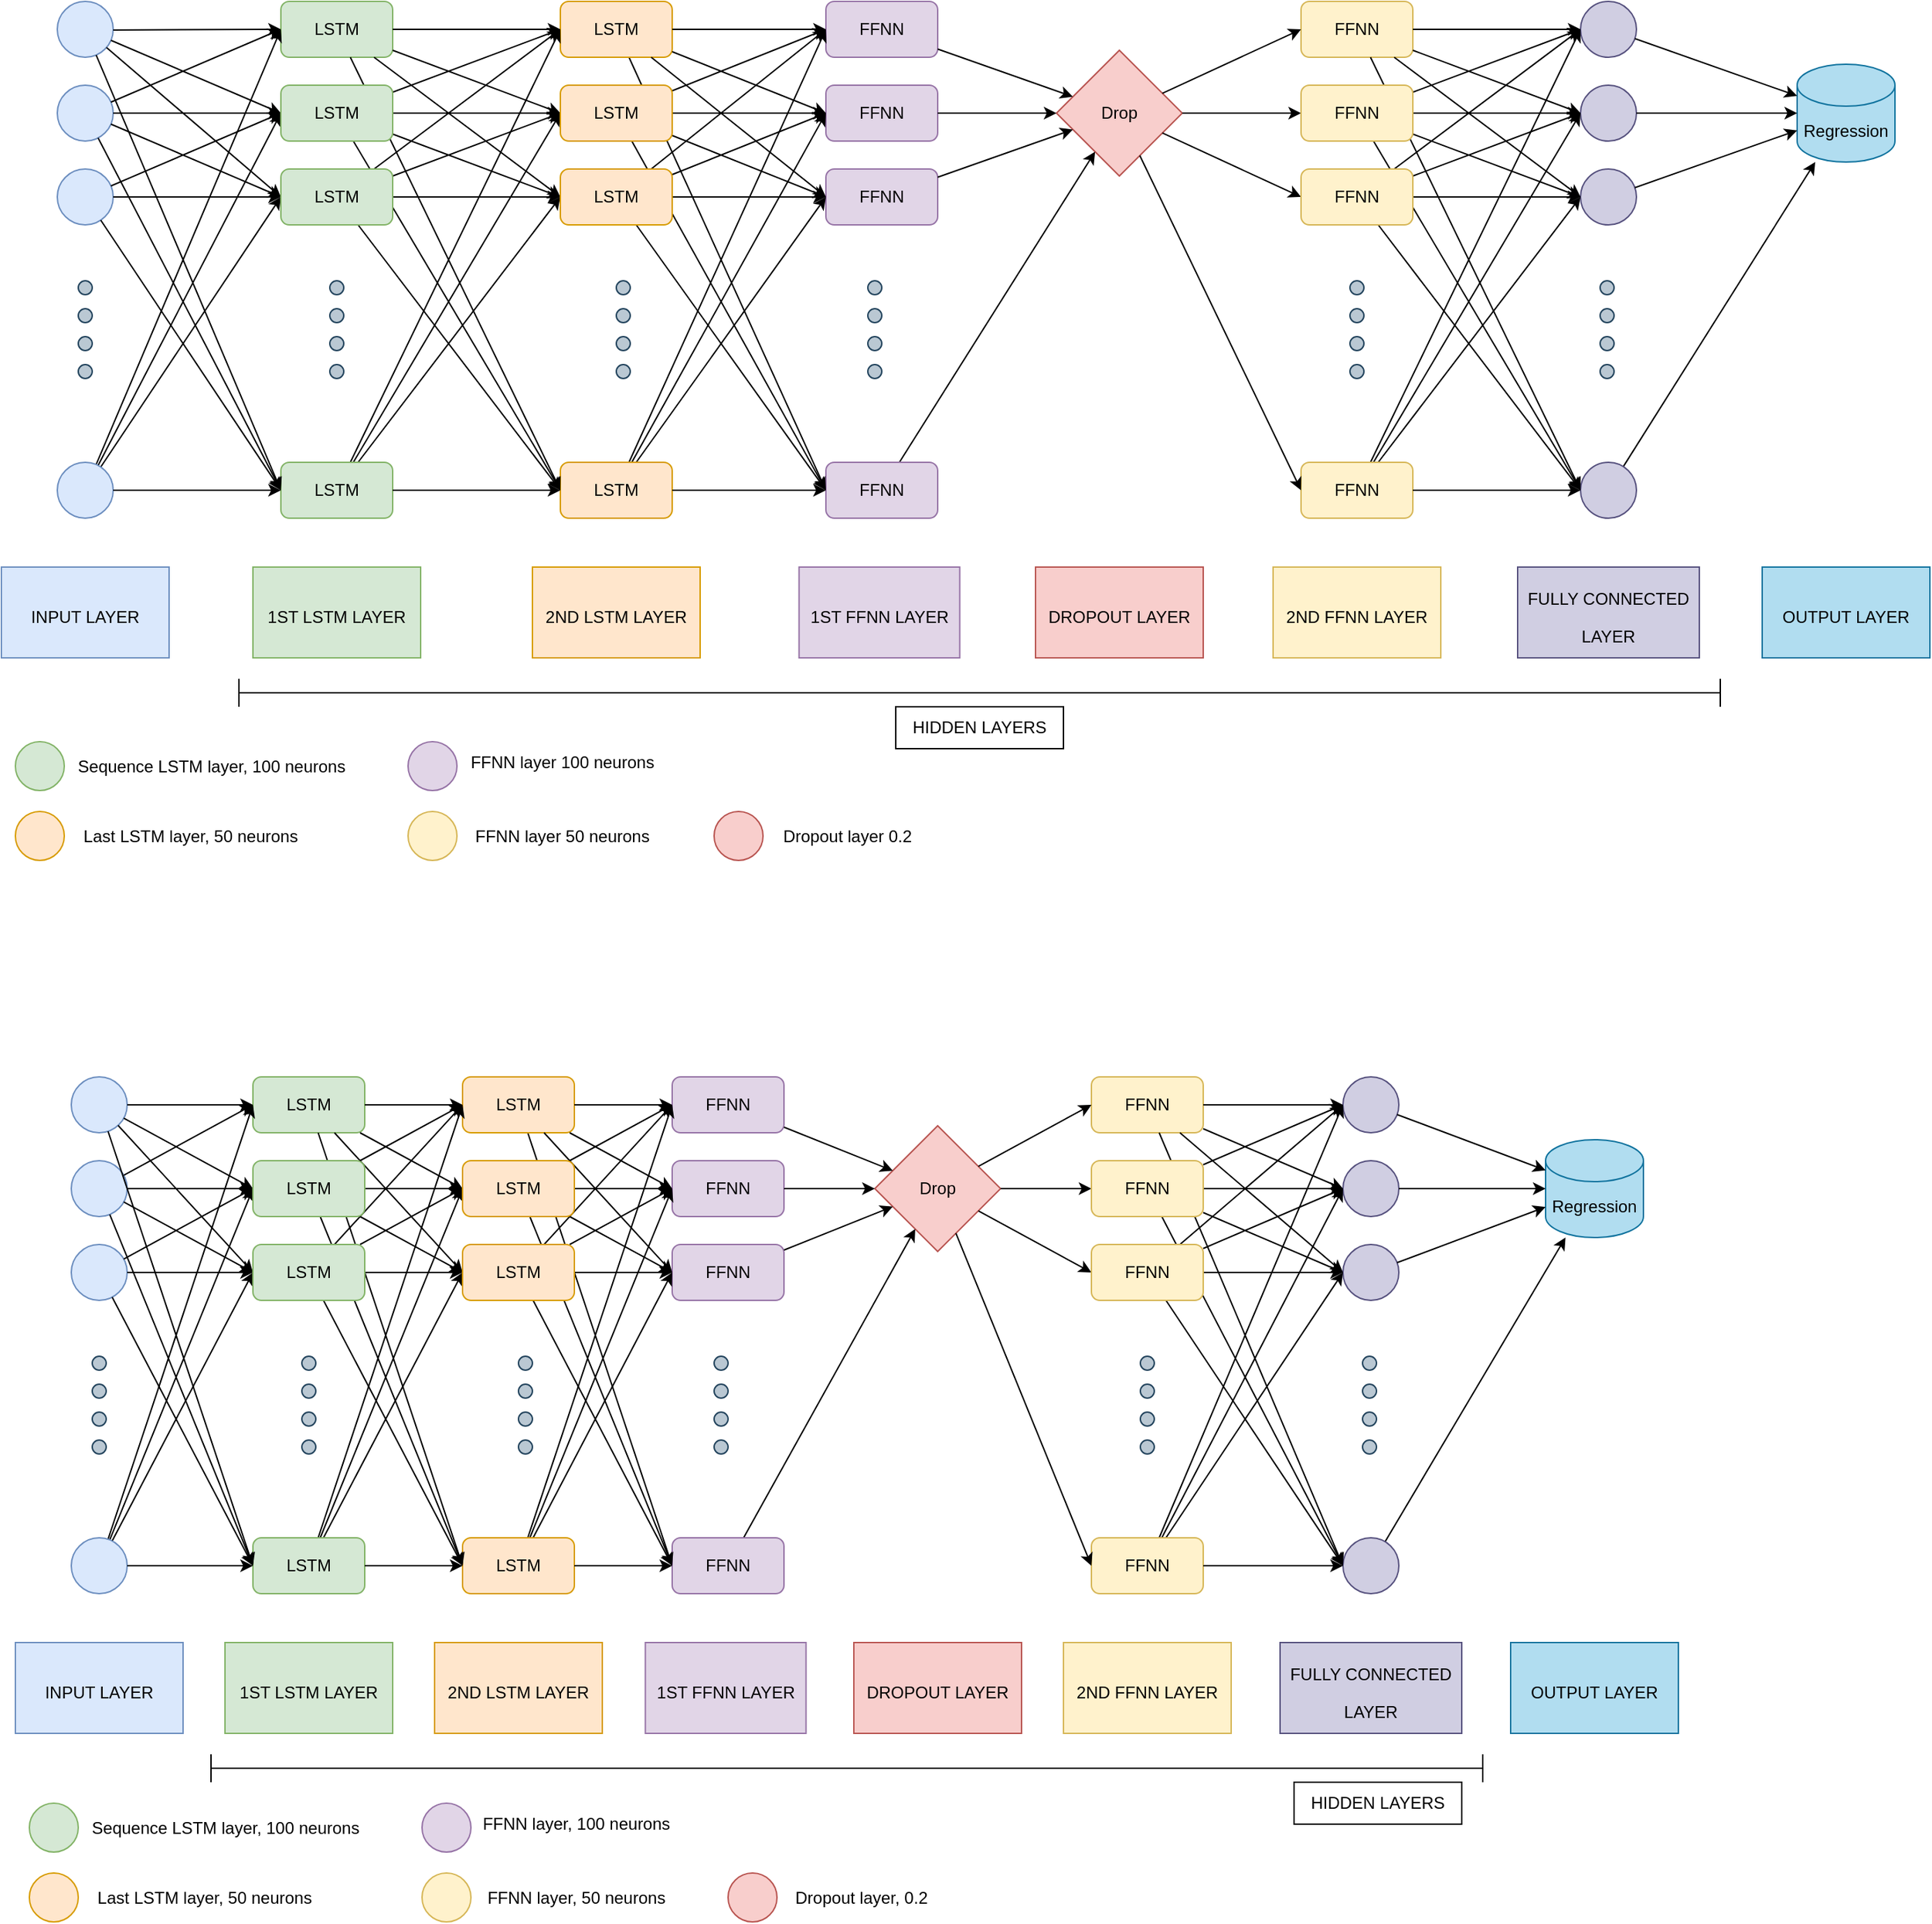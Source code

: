 <mxfile version="20.8.16" type="device"><diagram name="Sayfa -1" id="Md38QomzrG7H0R2eTHBl"><mxGraphModel dx="1912" dy="1287" grid="1" gridSize="10" guides="1" tooltips="1" connect="1" arrows="1" fold="1" page="1" pageScale="1" pageWidth="827" pageHeight="1169" math="0" shadow="0"><root><mxCell id="0"/><mxCell id="1" parent="0"/><mxCell id="eAoBG-BLRvRYM0OUXh4l-195" value="" style="ellipse;whiteSpace=wrap;html=1;aspect=fixed;fillColor=#dae8fc;strokeColor=#6c8ebf;" parent="1" vertex="1"><mxGeometry x="90" y="50" width="40" height="40" as="geometry"/></mxCell><mxCell id="eAoBG-BLRvRYM0OUXh4l-196" value="" style="ellipse;whiteSpace=wrap;html=1;aspect=fixed;fillColor=#dae8fc;strokeColor=#6c8ebf;" parent="1" vertex="1"><mxGeometry x="90" y="110" width="40" height="40" as="geometry"/></mxCell><mxCell id="eAoBG-BLRvRYM0OUXh4l-197" value="" style="ellipse;whiteSpace=wrap;html=1;aspect=fixed;fillColor=#dae8fc;strokeColor=#6c8ebf;" parent="1" vertex="1"><mxGeometry x="90" y="170" width="40" height="40" as="geometry"/></mxCell><mxCell id="eAoBG-BLRvRYM0OUXh4l-198" style="edgeStyle=none;rounded=0;orthogonalLoop=1;jettySize=auto;html=1;fontSize=22;entryX=0;entryY=0.5;entryDx=0;entryDy=0;" parent="1" source="eAoBG-BLRvRYM0OUXh4l-199" edge="1" target="eAoBG-BLRvRYM0OUXh4l-275"><mxGeometry relative="1" as="geometry"><mxPoint x="640" y="370" as="targetPoint"/></mxGeometry></mxCell><mxCell id="eAoBG-BLRvRYM0OUXh4l-199" value="LSTM" style="rounded=1;whiteSpace=wrap;html=1;fillColor=#ffe6cc;strokeColor=#d79b00;" parent="1" vertex="1"><mxGeometry x="450" y="50" width="80" height="40" as="geometry"/></mxCell><mxCell id="eAoBG-BLRvRYM0OUXh4l-200" value="LSTM" style="rounded=1;whiteSpace=wrap;html=1;fillColor=#d5e8d4;strokeColor=#82b366;" parent="1" vertex="1"><mxGeometry x="250" y="50" width="80" height="40" as="geometry"/></mxCell><mxCell id="eAoBG-BLRvRYM0OUXh4l-201" style="rounded=0;orthogonalLoop=1;jettySize=auto;html=1;" parent="1" source="eAoBG-BLRvRYM0OUXh4l-195" target="eAoBG-BLRvRYM0OUXh4l-200" edge="1"><mxGeometry relative="1" as="geometry"/></mxCell><mxCell id="eAoBG-BLRvRYM0OUXh4l-202" style="rounded=0;orthogonalLoop=1;jettySize=auto;html=1;entryX=0;entryY=0.5;entryDx=0;entryDy=0;" parent="1" source="eAoBG-BLRvRYM0OUXh4l-196" target="eAoBG-BLRvRYM0OUXh4l-200" edge="1"><mxGeometry relative="1" as="geometry"/></mxCell><mxCell id="eAoBG-BLRvRYM0OUXh4l-203" style="edgeStyle=none;rounded=0;orthogonalLoop=1;jettySize=auto;html=1;entryX=0;entryY=0.5;entryDx=0;entryDy=0;" parent="1" source="eAoBG-BLRvRYM0OUXh4l-200" target="eAoBG-BLRvRYM0OUXh4l-199" edge="1"><mxGeometry relative="1" as="geometry"/></mxCell><mxCell id="eAoBG-BLRvRYM0OUXh4l-204" style="edgeStyle=none;rounded=0;orthogonalLoop=1;jettySize=auto;html=1;entryX=0;entryY=0.5;entryDx=0;entryDy=0;" parent="1" source="eAoBG-BLRvRYM0OUXh4l-200" target="eAoBG-BLRvRYM0OUXh4l-332" edge="1"><mxGeometry relative="1" as="geometry"/></mxCell><mxCell id="eAoBG-BLRvRYM0OUXh4l-205" style="edgeStyle=none;rounded=0;orthogonalLoop=1;jettySize=auto;html=1;entryX=0;entryY=0.5;entryDx=0;entryDy=0;" parent="1" source="eAoBG-BLRvRYM0OUXh4l-200" target="eAoBG-BLRvRYM0OUXh4l-333" edge="1"><mxGeometry relative="1" as="geometry"/></mxCell><mxCell id="eAoBG-BLRvRYM0OUXh4l-206" style="rounded=0;orthogonalLoop=1;jettySize=auto;html=1;entryX=0;entryY=0.5;entryDx=0;entryDy=0;" parent="1" source="eAoBG-BLRvRYM0OUXh4l-195" target="eAoBG-BLRvRYM0OUXh4l-330" edge="1"><mxGeometry relative="1" as="geometry"/></mxCell><mxCell id="eAoBG-BLRvRYM0OUXh4l-207" style="rounded=0;orthogonalLoop=1;jettySize=auto;html=1;" parent="1" source="eAoBG-BLRvRYM0OUXh4l-196" target="eAoBG-BLRvRYM0OUXh4l-330" edge="1"><mxGeometry relative="1" as="geometry"/></mxCell><mxCell id="eAoBG-BLRvRYM0OUXh4l-208" style="rounded=0;orthogonalLoop=1;jettySize=auto;html=1;entryX=0;entryY=0.5;entryDx=0;entryDy=0;" parent="1" source="eAoBG-BLRvRYM0OUXh4l-197" target="eAoBG-BLRvRYM0OUXh4l-330" edge="1"><mxGeometry relative="1" as="geometry"/></mxCell><mxCell id="eAoBG-BLRvRYM0OUXh4l-209" style="edgeStyle=none;rounded=0;orthogonalLoop=1;jettySize=auto;html=1;entryX=0;entryY=0.5;entryDx=0;entryDy=0;" parent="1" source="eAoBG-BLRvRYM0OUXh4l-330" target="eAoBG-BLRvRYM0OUXh4l-199" edge="1"><mxGeometry relative="1" as="geometry"/></mxCell><mxCell id="eAoBG-BLRvRYM0OUXh4l-210" style="edgeStyle=none;rounded=0;orthogonalLoop=1;jettySize=auto;html=1;entryX=0;entryY=0.5;entryDx=0;entryDy=0;" parent="1" source="eAoBG-BLRvRYM0OUXh4l-330" target="eAoBG-BLRvRYM0OUXh4l-332" edge="1"><mxGeometry relative="1" as="geometry"/></mxCell><mxCell id="eAoBG-BLRvRYM0OUXh4l-211" style="edgeStyle=none;rounded=0;orthogonalLoop=1;jettySize=auto;html=1;entryX=0;entryY=0.5;entryDx=0;entryDy=0;" parent="1" source="eAoBG-BLRvRYM0OUXh4l-330" target="eAoBG-BLRvRYM0OUXh4l-333" edge="1"><mxGeometry relative="1" as="geometry"/></mxCell><mxCell id="eAoBG-BLRvRYM0OUXh4l-212" style="rounded=0;orthogonalLoop=1;jettySize=auto;html=1;entryX=0;entryY=0.5;entryDx=0;entryDy=0;" parent="1" source="eAoBG-BLRvRYM0OUXh4l-195" target="eAoBG-BLRvRYM0OUXh4l-331" edge="1"><mxGeometry relative="1" as="geometry"/></mxCell><mxCell id="eAoBG-BLRvRYM0OUXh4l-213" style="rounded=0;orthogonalLoop=1;jettySize=auto;html=1;entryX=0;entryY=0.5;entryDx=0;entryDy=0;" parent="1" source="eAoBG-BLRvRYM0OUXh4l-196" target="eAoBG-BLRvRYM0OUXh4l-331" edge="1"><mxGeometry relative="1" as="geometry"/></mxCell><mxCell id="eAoBG-BLRvRYM0OUXh4l-214" style="rounded=0;orthogonalLoop=1;jettySize=auto;html=1;entryX=0;entryY=0.5;entryDx=0;entryDy=0;" parent="1" source="eAoBG-BLRvRYM0OUXh4l-197" target="eAoBG-BLRvRYM0OUXh4l-331" edge="1"><mxGeometry relative="1" as="geometry"/></mxCell><mxCell id="eAoBG-BLRvRYM0OUXh4l-215" style="edgeStyle=none;rounded=0;orthogonalLoop=1;jettySize=auto;html=1;entryX=0;entryY=0.5;entryDx=0;entryDy=0;" parent="1" source="eAoBG-BLRvRYM0OUXh4l-331" target="eAoBG-BLRvRYM0OUXh4l-199" edge="1"><mxGeometry relative="1" as="geometry"/></mxCell><mxCell id="eAoBG-BLRvRYM0OUXh4l-216" style="edgeStyle=none;rounded=0;orthogonalLoop=1;jettySize=auto;html=1;entryX=0;entryY=0.5;entryDx=0;entryDy=0;" parent="1" source="eAoBG-BLRvRYM0OUXh4l-331" target="eAoBG-BLRvRYM0OUXh4l-332" edge="1"><mxGeometry relative="1" as="geometry"/></mxCell><mxCell id="eAoBG-BLRvRYM0OUXh4l-217" style="edgeStyle=none;rounded=0;orthogonalLoop=1;jettySize=auto;html=1;entryX=0;entryY=0.5;entryDx=0;entryDy=0;" parent="1" source="eAoBG-BLRvRYM0OUXh4l-331" target="eAoBG-BLRvRYM0OUXh4l-333" edge="1"><mxGeometry relative="1" as="geometry"/></mxCell><mxCell id="eAoBG-BLRvRYM0OUXh4l-218" value="FFNN" style="rounded=1;whiteSpace=wrap;html=1;fillColor=#e1d5e7;strokeColor=#9673a6;" parent="1" vertex="1"><mxGeometry x="640" y="50" width="80" height="40" as="geometry"/></mxCell><mxCell id="eAoBG-BLRvRYM0OUXh4l-219" style="edgeStyle=none;rounded=0;orthogonalLoop=1;jettySize=auto;html=1;" parent="1" source="eAoBG-BLRvRYM0OUXh4l-199" target="eAoBG-BLRvRYM0OUXh4l-218" edge="1"><mxGeometry relative="1" as="geometry"/></mxCell><mxCell id="eAoBG-BLRvRYM0OUXh4l-220" style="edgeStyle=none;rounded=0;orthogonalLoop=1;jettySize=auto;html=1;entryX=0;entryY=0.5;entryDx=0;entryDy=0;" parent="1" source="eAoBG-BLRvRYM0OUXh4l-332" target="eAoBG-BLRvRYM0OUXh4l-218" edge="1"><mxGeometry relative="1" as="geometry"/></mxCell><mxCell id="eAoBG-BLRvRYM0OUXh4l-221" style="edgeStyle=none;rounded=0;orthogonalLoop=1;jettySize=auto;html=1;entryX=0;entryY=0.5;entryDx=0;entryDy=0;" parent="1" source="eAoBG-BLRvRYM0OUXh4l-333" target="eAoBG-BLRvRYM0OUXh4l-218" edge="1"><mxGeometry relative="1" as="geometry"/></mxCell><mxCell id="eAoBG-BLRvRYM0OUXh4l-222" value="FFNN" style="rounded=1;whiteSpace=wrap;html=1;fillColor=#e1d5e7;strokeColor=#9673a6;" parent="1" vertex="1"><mxGeometry x="640" y="110" width="80" height="40" as="geometry"/></mxCell><mxCell id="eAoBG-BLRvRYM0OUXh4l-223" style="edgeStyle=none;rounded=0;orthogonalLoop=1;jettySize=auto;html=1;entryX=0;entryY=0.5;entryDx=0;entryDy=0;" parent="1" source="eAoBG-BLRvRYM0OUXh4l-199" target="eAoBG-BLRvRYM0OUXh4l-222" edge="1"><mxGeometry relative="1" as="geometry"/></mxCell><mxCell id="eAoBG-BLRvRYM0OUXh4l-224" style="edgeStyle=none;rounded=0;orthogonalLoop=1;jettySize=auto;html=1;" parent="1" source="eAoBG-BLRvRYM0OUXh4l-332" target="eAoBG-BLRvRYM0OUXh4l-222" edge="1"><mxGeometry relative="1" as="geometry"/></mxCell><mxCell id="eAoBG-BLRvRYM0OUXh4l-225" style="edgeStyle=none;rounded=0;orthogonalLoop=1;jettySize=auto;html=1;entryX=0;entryY=0.5;entryDx=0;entryDy=0;" parent="1" source="eAoBG-BLRvRYM0OUXh4l-333" target="eAoBG-BLRvRYM0OUXh4l-222" edge="1"><mxGeometry relative="1" as="geometry"/></mxCell><mxCell id="eAoBG-BLRvRYM0OUXh4l-226" value="FFNN" style="rounded=1;whiteSpace=wrap;html=1;fillColor=#e1d5e7;strokeColor=#9673a6;" parent="1" vertex="1"><mxGeometry x="640" y="170" width="80" height="40" as="geometry"/></mxCell><mxCell id="eAoBG-BLRvRYM0OUXh4l-227" style="edgeStyle=none;rounded=0;orthogonalLoop=1;jettySize=auto;html=1;entryX=0;entryY=0.5;entryDx=0;entryDy=0;" parent="1" source="eAoBG-BLRvRYM0OUXh4l-199" target="eAoBG-BLRvRYM0OUXh4l-226" edge="1"><mxGeometry relative="1" as="geometry"/></mxCell><mxCell id="eAoBG-BLRvRYM0OUXh4l-228" style="edgeStyle=none;rounded=0;orthogonalLoop=1;jettySize=auto;html=1;entryX=0;entryY=0.5;entryDx=0;entryDy=0;" parent="1" source="eAoBG-BLRvRYM0OUXh4l-332" target="eAoBG-BLRvRYM0OUXh4l-226" edge="1"><mxGeometry relative="1" as="geometry"/></mxCell><mxCell id="eAoBG-BLRvRYM0OUXh4l-229" style="edgeStyle=none;rounded=0;orthogonalLoop=1;jettySize=auto;html=1;" parent="1" source="eAoBG-BLRvRYM0OUXh4l-333" target="eAoBG-BLRvRYM0OUXh4l-226" edge="1"><mxGeometry relative="1" as="geometry"/></mxCell><mxCell id="eAoBG-BLRvRYM0OUXh4l-230" value="Drop" style="rhombus;whiteSpace=wrap;html=1;fillColor=#f8cecc;strokeColor=#b85450;" parent="1" vertex="1"><mxGeometry x="805" y="85" width="90" height="90" as="geometry"/></mxCell><mxCell id="eAoBG-BLRvRYM0OUXh4l-231" style="edgeStyle=none;rounded=0;orthogonalLoop=1;jettySize=auto;html=1;" parent="1" source="eAoBG-BLRvRYM0OUXh4l-218" target="eAoBG-BLRvRYM0OUXh4l-230" edge="1"><mxGeometry relative="1" as="geometry"/></mxCell><mxCell id="eAoBG-BLRvRYM0OUXh4l-232" style="edgeStyle=none;rounded=0;orthogonalLoop=1;jettySize=auto;html=1;" parent="1" source="eAoBG-BLRvRYM0OUXh4l-222" target="eAoBG-BLRvRYM0OUXh4l-230" edge="1"><mxGeometry relative="1" as="geometry"/></mxCell><mxCell id="eAoBG-BLRvRYM0OUXh4l-233" style="edgeStyle=none;rounded=0;orthogonalLoop=1;jettySize=auto;html=1;" parent="1" source="eAoBG-BLRvRYM0OUXh4l-226" target="eAoBG-BLRvRYM0OUXh4l-230" edge="1"><mxGeometry relative="1" as="geometry"/></mxCell><mxCell id="eAoBG-BLRvRYM0OUXh4l-234" value="FFNN" style="rounded=1;whiteSpace=wrap;html=1;fillColor=#fff2cc;strokeColor=#d6b656;" parent="1" vertex="1"><mxGeometry x="980" y="50" width="80" height="40" as="geometry"/></mxCell><mxCell id="eAoBG-BLRvRYM0OUXh4l-235" style="edgeStyle=none;rounded=0;orthogonalLoop=1;jettySize=auto;html=1;entryX=0;entryY=0.5;entryDx=0;entryDy=0;" parent="1" source="eAoBG-BLRvRYM0OUXh4l-230" target="eAoBG-BLRvRYM0OUXh4l-234" edge="1"><mxGeometry relative="1" as="geometry"/></mxCell><mxCell id="eAoBG-BLRvRYM0OUXh4l-236" style="edgeStyle=none;rounded=0;orthogonalLoop=1;jettySize=auto;html=1;" parent="1" source="eAoBG-BLRvRYM0OUXh4l-230" target="eAoBG-BLRvRYM0OUXh4l-334" edge="1"><mxGeometry relative="1" as="geometry"/></mxCell><mxCell id="eAoBG-BLRvRYM0OUXh4l-237" style="edgeStyle=none;rounded=0;orthogonalLoop=1;jettySize=auto;html=1;entryX=0;entryY=0.5;entryDx=0;entryDy=0;" parent="1" source="eAoBG-BLRvRYM0OUXh4l-230" target="eAoBG-BLRvRYM0OUXh4l-335" edge="1"><mxGeometry relative="1" as="geometry"/></mxCell><mxCell id="eAoBG-BLRvRYM0OUXh4l-238" value="" style="ellipse;whiteSpace=wrap;html=1;aspect=fixed;fillColor=#d0cee2;strokeColor=#56517e;" parent="1" vertex="1"><mxGeometry x="1180" y="170" width="40" height="40" as="geometry"/></mxCell><mxCell id="eAoBG-BLRvRYM0OUXh4l-239" style="edgeStyle=none;rounded=0;orthogonalLoop=1;jettySize=auto;html=1;entryX=0;entryY=0.5;entryDx=0;entryDy=0;" parent="1" source="eAoBG-BLRvRYM0OUXh4l-234" target="eAoBG-BLRvRYM0OUXh4l-238" edge="1"><mxGeometry relative="1" as="geometry"/></mxCell><mxCell id="eAoBG-BLRvRYM0OUXh4l-240" style="edgeStyle=none;rounded=0;orthogonalLoop=1;jettySize=auto;html=1;entryX=0;entryY=0.5;entryDx=0;entryDy=0;" parent="1" source="eAoBG-BLRvRYM0OUXh4l-334" target="eAoBG-BLRvRYM0OUXh4l-238" edge="1"><mxGeometry relative="1" as="geometry"/></mxCell><mxCell id="eAoBG-BLRvRYM0OUXh4l-241" style="edgeStyle=none;rounded=0;orthogonalLoop=1;jettySize=auto;html=1;" parent="1" source="eAoBG-BLRvRYM0OUXh4l-335" target="eAoBG-BLRvRYM0OUXh4l-238" edge="1"><mxGeometry relative="1" as="geometry"/></mxCell><mxCell id="eAoBG-BLRvRYM0OUXh4l-242" value="" style="ellipse;whiteSpace=wrap;html=1;aspect=fixed;fillColor=#d0cee2;strokeColor=#56517e;" parent="1" vertex="1"><mxGeometry x="1180" y="110" width="40" height="40" as="geometry"/></mxCell><mxCell id="eAoBG-BLRvRYM0OUXh4l-243" style="edgeStyle=none;rounded=0;orthogonalLoop=1;jettySize=auto;html=1;entryX=0;entryY=0.5;entryDx=0;entryDy=0;" parent="1" source="eAoBG-BLRvRYM0OUXh4l-234" target="eAoBG-BLRvRYM0OUXh4l-242" edge="1"><mxGeometry relative="1" as="geometry"/></mxCell><mxCell id="eAoBG-BLRvRYM0OUXh4l-244" style="edgeStyle=none;rounded=0;orthogonalLoop=1;jettySize=auto;html=1;entryX=0;entryY=0.5;entryDx=0;entryDy=0;" parent="1" source="eAoBG-BLRvRYM0OUXh4l-334" target="eAoBG-BLRvRYM0OUXh4l-242" edge="1"><mxGeometry relative="1" as="geometry"/></mxCell><mxCell id="eAoBG-BLRvRYM0OUXh4l-245" style="edgeStyle=none;rounded=0;orthogonalLoop=1;jettySize=auto;html=1;entryX=0;entryY=0.5;entryDx=0;entryDy=0;" parent="1" source="eAoBG-BLRvRYM0OUXh4l-335" target="eAoBG-BLRvRYM0OUXh4l-242" edge="1"><mxGeometry relative="1" as="geometry"/></mxCell><mxCell id="eAoBG-BLRvRYM0OUXh4l-246" value="" style="ellipse;whiteSpace=wrap;html=1;aspect=fixed;fillColor=#d0cee2;strokeColor=#56517e;" parent="1" vertex="1"><mxGeometry x="1180" y="50" width="40" height="40" as="geometry"/></mxCell><mxCell id="eAoBG-BLRvRYM0OUXh4l-247" style="edgeStyle=none;rounded=0;orthogonalLoop=1;jettySize=auto;html=1;entryX=0;entryY=0.5;entryDx=0;entryDy=0;" parent="1" source="eAoBG-BLRvRYM0OUXh4l-234" target="eAoBG-BLRvRYM0OUXh4l-246" edge="1"><mxGeometry relative="1" as="geometry"/></mxCell><mxCell id="eAoBG-BLRvRYM0OUXh4l-248" style="edgeStyle=none;rounded=0;orthogonalLoop=1;jettySize=auto;html=1;entryX=0;entryY=0.5;entryDx=0;entryDy=0;" parent="1" source="eAoBG-BLRvRYM0OUXh4l-334" target="eAoBG-BLRvRYM0OUXh4l-246" edge="1"><mxGeometry relative="1" as="geometry"/></mxCell><mxCell id="eAoBG-BLRvRYM0OUXh4l-249" style="edgeStyle=none;rounded=0;orthogonalLoop=1;jettySize=auto;html=1;entryX=0;entryY=0.5;entryDx=0;entryDy=0;" parent="1" source="eAoBG-BLRvRYM0OUXh4l-335" target="eAoBG-BLRvRYM0OUXh4l-246" edge="1"><mxGeometry relative="1" as="geometry"/></mxCell><mxCell id="eAoBG-BLRvRYM0OUXh4l-250" value="Regression" style="shape=cylinder3;whiteSpace=wrap;html=1;boundedLbl=1;backgroundOutline=1;size=15;fillColor=#b1ddf0;strokeColor=#10739e;" parent="1" vertex="1"><mxGeometry x="1335" y="95" width="70" height="70" as="geometry"/></mxCell><mxCell id="eAoBG-BLRvRYM0OUXh4l-251" style="edgeStyle=none;rounded=0;orthogonalLoop=1;jettySize=auto;html=1;fontSize=22;" parent="1" source="eAoBG-BLRvRYM0OUXh4l-238" target="eAoBG-BLRvRYM0OUXh4l-250" edge="1"><mxGeometry relative="1" as="geometry"/></mxCell><mxCell id="eAoBG-BLRvRYM0OUXh4l-252" style="edgeStyle=none;rounded=0;orthogonalLoop=1;jettySize=auto;html=1;entryX=0;entryY=0.5;entryDx=0;entryDy=0;entryPerimeter=0;" parent="1" source="eAoBG-BLRvRYM0OUXh4l-242" target="eAoBG-BLRvRYM0OUXh4l-250" edge="1"><mxGeometry relative="1" as="geometry"/></mxCell><mxCell id="eAoBG-BLRvRYM0OUXh4l-253" style="edgeStyle=none;rounded=0;orthogonalLoop=1;jettySize=auto;html=1;fontSize=22;" parent="1" source="eAoBG-BLRvRYM0OUXh4l-246" target="eAoBG-BLRvRYM0OUXh4l-250" edge="1"><mxGeometry relative="1" as="geometry"/></mxCell><mxCell id="eAoBG-BLRvRYM0OUXh4l-254" style="edgeStyle=none;rounded=0;orthogonalLoop=1;jettySize=auto;html=1;entryX=0;entryY=0.5;entryDx=0;entryDy=0;" parent="1" source="eAoBG-BLRvRYM0OUXh4l-257" target="eAoBG-BLRvRYM0OUXh4l-331" edge="1"><mxGeometry relative="1" as="geometry"/></mxCell><mxCell id="eAoBG-BLRvRYM0OUXh4l-255" style="edgeStyle=none;rounded=0;orthogonalLoop=1;jettySize=auto;html=1;entryX=0;entryY=0.5;entryDx=0;entryDy=0;" parent="1" source="eAoBG-BLRvRYM0OUXh4l-257" target="eAoBG-BLRvRYM0OUXh4l-330" edge="1"><mxGeometry relative="1" as="geometry"/></mxCell><mxCell id="eAoBG-BLRvRYM0OUXh4l-256" style="edgeStyle=none;rounded=0;orthogonalLoop=1;jettySize=auto;html=1;entryX=0;entryY=0.5;entryDx=0;entryDy=0;" parent="1" source="eAoBG-BLRvRYM0OUXh4l-257" target="eAoBG-BLRvRYM0OUXh4l-200" edge="1"><mxGeometry relative="1" as="geometry"/></mxCell><mxCell id="eAoBG-BLRvRYM0OUXh4l-257" value="" style="ellipse;whiteSpace=wrap;html=1;aspect=fixed;fillColor=#dae8fc;strokeColor=#6c8ebf;" parent="1" vertex="1"><mxGeometry x="90" y="380" width="40" height="40" as="geometry"/></mxCell><mxCell id="eAoBG-BLRvRYM0OUXh4l-258" style="edgeStyle=none;rounded=0;orthogonalLoop=1;jettySize=auto;html=1;fontSize=22;" parent="1" source="eAoBG-BLRvRYM0OUXh4l-261" edge="1"><mxGeometry relative="1" as="geometry"><mxPoint x="450" y="190" as="targetPoint"/></mxGeometry></mxCell><mxCell id="eAoBG-BLRvRYM0OUXh4l-259" style="edgeStyle=none;rounded=0;orthogonalLoop=1;jettySize=auto;html=1;entryX=0;entryY=0.5;entryDx=0;entryDy=0;fontSize=22;" parent="1" source="eAoBG-BLRvRYM0OUXh4l-261" target="eAoBG-BLRvRYM0OUXh4l-332" edge="1"><mxGeometry relative="1" as="geometry"/></mxCell><mxCell id="eAoBG-BLRvRYM0OUXh4l-260" style="edgeStyle=none;rounded=0;orthogonalLoop=1;jettySize=auto;html=1;entryX=0;entryY=0.5;entryDx=0;entryDy=0;fontSize=22;" parent="1" source="eAoBG-BLRvRYM0OUXh4l-261" target="eAoBG-BLRvRYM0OUXh4l-199" edge="1"><mxGeometry relative="1" as="geometry"/></mxCell><mxCell id="eAoBG-BLRvRYM0OUXh4l-261" value="LSTM" style="rounded=1;whiteSpace=wrap;html=1;fillColor=#d5e8d4;strokeColor=#82b366;" parent="1" vertex="1"><mxGeometry x="250" y="380" width="80" height="40" as="geometry"/></mxCell><mxCell id="eAoBG-BLRvRYM0OUXh4l-262" style="edgeStyle=none;rounded=0;orthogonalLoop=1;jettySize=auto;html=1;entryX=0;entryY=0.5;entryDx=0;entryDy=0;" parent="1" source="eAoBG-BLRvRYM0OUXh4l-195" target="eAoBG-BLRvRYM0OUXh4l-261" edge="1"><mxGeometry relative="1" as="geometry"/></mxCell><mxCell id="eAoBG-BLRvRYM0OUXh4l-263" style="edgeStyle=none;rounded=0;orthogonalLoop=1;jettySize=auto;html=1;entryX=0;entryY=0.5;entryDx=0;entryDy=0;" parent="1" source="eAoBG-BLRvRYM0OUXh4l-196" target="eAoBG-BLRvRYM0OUXh4l-261" edge="1"><mxGeometry relative="1" as="geometry"/></mxCell><mxCell id="eAoBG-BLRvRYM0OUXh4l-264" style="edgeStyle=none;rounded=0;orthogonalLoop=1;jettySize=auto;html=1;entryX=0;entryY=0.5;entryDx=0;entryDy=0;" parent="1" source="eAoBG-BLRvRYM0OUXh4l-197" target="eAoBG-BLRvRYM0OUXh4l-261" edge="1"><mxGeometry relative="1" as="geometry"/></mxCell><mxCell id="eAoBG-BLRvRYM0OUXh4l-265" style="edgeStyle=none;rounded=0;orthogonalLoop=1;jettySize=auto;html=1;entryX=0;entryY=0.5;entryDx=0;entryDy=0;" parent="1" source="eAoBG-BLRvRYM0OUXh4l-257" target="eAoBG-BLRvRYM0OUXh4l-261" edge="1"><mxGeometry relative="1" as="geometry"/></mxCell><mxCell id="eAoBG-BLRvRYM0OUXh4l-266" style="edgeStyle=none;rounded=0;orthogonalLoop=1;jettySize=auto;html=1;entryX=0;entryY=0.5;entryDx=0;entryDy=0;fontSize=22;" parent="1" source="eAoBG-BLRvRYM0OUXh4l-269" target="eAoBG-BLRvRYM0OUXh4l-226" edge="1"><mxGeometry relative="1" as="geometry"/></mxCell><mxCell id="eAoBG-BLRvRYM0OUXh4l-267" style="edgeStyle=none;rounded=0;orthogonalLoop=1;jettySize=auto;html=1;entryX=0;entryY=0.5;entryDx=0;entryDy=0;fontSize=22;" parent="1" source="eAoBG-BLRvRYM0OUXh4l-269" target="eAoBG-BLRvRYM0OUXh4l-222" edge="1"><mxGeometry relative="1" as="geometry"/></mxCell><mxCell id="eAoBG-BLRvRYM0OUXh4l-268" style="edgeStyle=none;rounded=0;orthogonalLoop=1;jettySize=auto;html=1;entryX=0;entryY=0.5;entryDx=0;entryDy=0;fontSize=22;" parent="1" source="eAoBG-BLRvRYM0OUXh4l-269" target="eAoBG-BLRvRYM0OUXh4l-218" edge="1"><mxGeometry relative="1" as="geometry"/></mxCell><mxCell id="eAoBG-BLRvRYM0OUXh4l-269" value="LSTM" style="rounded=1;whiteSpace=wrap;html=1;fillColor=#ffe6cc;strokeColor=#d79b00;" parent="1" vertex="1"><mxGeometry x="450" y="380" width="80" height="40" as="geometry"/></mxCell><mxCell id="eAoBG-BLRvRYM0OUXh4l-270" style="edgeStyle=none;rounded=0;orthogonalLoop=1;jettySize=auto;html=1;entryX=0;entryY=0.5;entryDx=0;entryDy=0;fontSize=22;" parent="1" source="eAoBG-BLRvRYM0OUXh4l-200" target="eAoBG-BLRvRYM0OUXh4l-269" edge="1"><mxGeometry relative="1" as="geometry"/></mxCell><mxCell id="eAoBG-BLRvRYM0OUXh4l-271" style="edgeStyle=none;rounded=0;orthogonalLoop=1;jettySize=auto;html=1;entryX=0;entryY=0.5;entryDx=0;entryDy=0;fontSize=22;" parent="1" source="eAoBG-BLRvRYM0OUXh4l-330" target="eAoBG-BLRvRYM0OUXh4l-269" edge="1"><mxGeometry relative="1" as="geometry"/></mxCell><mxCell id="eAoBG-BLRvRYM0OUXh4l-272" style="edgeStyle=none;rounded=0;orthogonalLoop=1;jettySize=auto;html=1;entryX=0;entryY=0.5;entryDx=0;entryDy=0;fontSize=22;" parent="1" source="eAoBG-BLRvRYM0OUXh4l-331" target="eAoBG-BLRvRYM0OUXh4l-269" edge="1"><mxGeometry relative="1" as="geometry"/></mxCell><mxCell id="eAoBG-BLRvRYM0OUXh4l-273" style="edgeStyle=none;rounded=0;orthogonalLoop=1;jettySize=auto;html=1;fontSize=22;" parent="1" source="eAoBG-BLRvRYM0OUXh4l-261" target="eAoBG-BLRvRYM0OUXh4l-269" edge="1"><mxGeometry relative="1" as="geometry"/></mxCell><mxCell id="eAoBG-BLRvRYM0OUXh4l-274" style="edgeStyle=none;rounded=0;orthogonalLoop=1;jettySize=auto;html=1;fontSize=22;" parent="1" source="eAoBG-BLRvRYM0OUXh4l-275" target="eAoBG-BLRvRYM0OUXh4l-230" edge="1"><mxGeometry relative="1" as="geometry"/></mxCell><mxCell id="eAoBG-BLRvRYM0OUXh4l-275" value="FFNN" style="rounded=1;whiteSpace=wrap;html=1;fillColor=#e1d5e7;strokeColor=#9673a6;" parent="1" vertex="1"><mxGeometry x="640" y="380" width="80" height="40" as="geometry"/></mxCell><mxCell id="eAoBG-BLRvRYM0OUXh4l-276" style="edgeStyle=none;rounded=0;orthogonalLoop=1;jettySize=auto;html=1;entryX=0;entryY=0.5;entryDx=0;entryDy=0;fontSize=22;" parent="1" source="eAoBG-BLRvRYM0OUXh4l-332" target="eAoBG-BLRvRYM0OUXh4l-275" edge="1"><mxGeometry relative="1" as="geometry"/></mxCell><mxCell id="eAoBG-BLRvRYM0OUXh4l-277" style="edgeStyle=none;rounded=0;orthogonalLoop=1;jettySize=auto;html=1;entryX=0;entryY=0.5;entryDx=0;entryDy=0;fontSize=22;" parent="1" source="eAoBG-BLRvRYM0OUXh4l-333" target="eAoBG-BLRvRYM0OUXh4l-275" edge="1"><mxGeometry relative="1" as="geometry"/></mxCell><mxCell id="eAoBG-BLRvRYM0OUXh4l-278" style="edgeStyle=none;rounded=0;orthogonalLoop=1;jettySize=auto;html=1;fontSize=22;" parent="1" source="eAoBG-BLRvRYM0OUXh4l-269" target="eAoBG-BLRvRYM0OUXh4l-275" edge="1"><mxGeometry relative="1" as="geometry"/></mxCell><mxCell id="eAoBG-BLRvRYM0OUXh4l-279" style="edgeStyle=none;rounded=0;orthogonalLoop=1;jettySize=auto;html=1;entryX=0;entryY=0.5;entryDx=0;entryDy=0;fontSize=22;" parent="1" source="eAoBG-BLRvRYM0OUXh4l-282" target="eAoBG-BLRvRYM0OUXh4l-238" edge="1"><mxGeometry relative="1" as="geometry"/></mxCell><mxCell id="eAoBG-BLRvRYM0OUXh4l-280" style="edgeStyle=none;rounded=0;orthogonalLoop=1;jettySize=auto;html=1;entryX=0;entryY=0.5;entryDx=0;entryDy=0;fontSize=22;" parent="1" source="eAoBG-BLRvRYM0OUXh4l-282" target="eAoBG-BLRvRYM0OUXh4l-242" edge="1"><mxGeometry relative="1" as="geometry"/></mxCell><mxCell id="eAoBG-BLRvRYM0OUXh4l-281" style="edgeStyle=none;rounded=0;orthogonalLoop=1;jettySize=auto;html=1;entryX=0;entryY=0.5;entryDx=0;entryDy=0;fontSize=22;" parent="1" source="eAoBG-BLRvRYM0OUXh4l-282" target="eAoBG-BLRvRYM0OUXh4l-246" edge="1"><mxGeometry relative="1" as="geometry"/></mxCell><mxCell id="eAoBG-BLRvRYM0OUXh4l-282" value="FFNN" style="rounded=1;whiteSpace=wrap;html=1;fillColor=#fff2cc;strokeColor=#d6b656;" parent="1" vertex="1"><mxGeometry x="980" y="380" width="80" height="40" as="geometry"/></mxCell><mxCell id="eAoBG-BLRvRYM0OUXh4l-283" style="edgeStyle=none;rounded=0;orthogonalLoop=1;jettySize=auto;html=1;entryX=0;entryY=0.5;entryDx=0;entryDy=0;fontSize=22;" parent="1" source="eAoBG-BLRvRYM0OUXh4l-230" target="eAoBG-BLRvRYM0OUXh4l-282" edge="1"><mxGeometry relative="1" as="geometry"/></mxCell><mxCell id="eAoBG-BLRvRYM0OUXh4l-284" style="edgeStyle=none;rounded=0;orthogonalLoop=1;jettySize=auto;html=1;fontSize=22;" parent="1" source="eAoBG-BLRvRYM0OUXh4l-285" target="eAoBG-BLRvRYM0OUXh4l-250" edge="1"><mxGeometry relative="1" as="geometry"/></mxCell><mxCell id="eAoBG-BLRvRYM0OUXh4l-285" value="" style="ellipse;whiteSpace=wrap;html=1;aspect=fixed;fillColor=#d0cee2;strokeColor=#56517e;" parent="1" vertex="1"><mxGeometry x="1180" y="380" width="40" height="40" as="geometry"/></mxCell><mxCell id="eAoBG-BLRvRYM0OUXh4l-286" style="edgeStyle=none;rounded=0;orthogonalLoop=1;jettySize=auto;html=1;entryX=0;entryY=0.5;entryDx=0;entryDy=0;fontSize=22;" parent="1" source="eAoBG-BLRvRYM0OUXh4l-234" target="eAoBG-BLRvRYM0OUXh4l-285" edge="1"><mxGeometry relative="1" as="geometry"/></mxCell><mxCell id="eAoBG-BLRvRYM0OUXh4l-287" style="edgeStyle=none;rounded=0;orthogonalLoop=1;jettySize=auto;html=1;entryX=0;entryY=0.5;entryDx=0;entryDy=0;fontSize=22;" parent="1" source="eAoBG-BLRvRYM0OUXh4l-334" target="eAoBG-BLRvRYM0OUXh4l-285" edge="1"><mxGeometry relative="1" as="geometry"/></mxCell><mxCell id="eAoBG-BLRvRYM0OUXh4l-288" style="edgeStyle=none;rounded=0;orthogonalLoop=1;jettySize=auto;html=1;entryX=0;entryY=0.5;entryDx=0;entryDy=0;fontSize=22;" parent="1" source="eAoBG-BLRvRYM0OUXh4l-335" target="eAoBG-BLRvRYM0OUXh4l-285" edge="1"><mxGeometry relative="1" as="geometry"/></mxCell><mxCell id="eAoBG-BLRvRYM0OUXh4l-289" style="edgeStyle=none;rounded=0;orthogonalLoop=1;jettySize=auto;html=1;entryX=0;entryY=0.5;entryDx=0;entryDy=0;fontSize=22;" parent="1" source="eAoBG-BLRvRYM0OUXh4l-282" target="eAoBG-BLRvRYM0OUXh4l-285" edge="1"><mxGeometry relative="1" as="geometry"/></mxCell><mxCell id="eAoBG-BLRvRYM0OUXh4l-290" value="" style="group" parent="1" vertex="1" connectable="0"><mxGeometry x="105" y="250" width="10" height="70" as="geometry"/></mxCell><mxCell id="eAoBG-BLRvRYM0OUXh4l-291" value="" style="ellipse;whiteSpace=wrap;html=1;aspect=fixed;fillColor=#bac8d3;strokeColor=#23445d;" parent="eAoBG-BLRvRYM0OUXh4l-290" vertex="1"><mxGeometry y="60" width="10" height="10" as="geometry"/></mxCell><mxCell id="eAoBG-BLRvRYM0OUXh4l-292" value="" style="ellipse;whiteSpace=wrap;html=1;aspect=fixed;fillColor=#bac8d3;strokeColor=#23445d;" parent="eAoBG-BLRvRYM0OUXh4l-290" vertex="1"><mxGeometry y="40" width="10" height="10" as="geometry"/></mxCell><mxCell id="eAoBG-BLRvRYM0OUXh4l-293" value="" style="ellipse;whiteSpace=wrap;html=1;aspect=fixed;fillColor=#bac8d3;strokeColor=#23445d;" parent="eAoBG-BLRvRYM0OUXh4l-290" vertex="1"><mxGeometry y="20" width="10" height="10" as="geometry"/></mxCell><mxCell id="eAoBG-BLRvRYM0OUXh4l-294" value="" style="ellipse;whiteSpace=wrap;html=1;aspect=fixed;fillColor=#bac8d3;strokeColor=#23445d;" parent="eAoBG-BLRvRYM0OUXh4l-290" vertex="1"><mxGeometry width="10" height="10" as="geometry"/></mxCell><mxCell id="eAoBG-BLRvRYM0OUXh4l-295" value="" style="group" parent="1" vertex="1" connectable="0"><mxGeometry x="285" y="250" width="10" height="70" as="geometry"/></mxCell><mxCell id="eAoBG-BLRvRYM0OUXh4l-296" value="" style="ellipse;whiteSpace=wrap;html=1;aspect=fixed;fillColor=#bac8d3;strokeColor=#23445d;" parent="eAoBG-BLRvRYM0OUXh4l-295" vertex="1"><mxGeometry y="60" width="10" height="10" as="geometry"/></mxCell><mxCell id="eAoBG-BLRvRYM0OUXh4l-297" value="" style="ellipse;whiteSpace=wrap;html=1;aspect=fixed;fillColor=#bac8d3;strokeColor=#23445d;" parent="eAoBG-BLRvRYM0OUXh4l-295" vertex="1"><mxGeometry y="40" width="10" height="10" as="geometry"/></mxCell><mxCell id="eAoBG-BLRvRYM0OUXh4l-298" value="" style="ellipse;whiteSpace=wrap;html=1;aspect=fixed;fillColor=#bac8d3;strokeColor=#23445d;" parent="eAoBG-BLRvRYM0OUXh4l-295" vertex="1"><mxGeometry y="20" width="10" height="10" as="geometry"/></mxCell><mxCell id="eAoBG-BLRvRYM0OUXh4l-299" value="" style="ellipse;whiteSpace=wrap;html=1;aspect=fixed;fillColor=#bac8d3;strokeColor=#23445d;" parent="eAoBG-BLRvRYM0OUXh4l-295" vertex="1"><mxGeometry width="10" height="10" as="geometry"/></mxCell><mxCell id="eAoBG-BLRvRYM0OUXh4l-300" value="" style="group" parent="1" vertex="1" connectable="0"><mxGeometry x="490" y="250" width="10" height="70" as="geometry"/></mxCell><mxCell id="eAoBG-BLRvRYM0OUXh4l-301" value="" style="ellipse;whiteSpace=wrap;html=1;aspect=fixed;fillColor=#bac8d3;strokeColor=#23445d;" parent="eAoBG-BLRvRYM0OUXh4l-300" vertex="1"><mxGeometry y="60" width="10" height="10" as="geometry"/></mxCell><mxCell id="eAoBG-BLRvRYM0OUXh4l-302" value="" style="ellipse;whiteSpace=wrap;html=1;aspect=fixed;fillColor=#bac8d3;strokeColor=#23445d;" parent="eAoBG-BLRvRYM0OUXh4l-300" vertex="1"><mxGeometry y="40" width="10" height="10" as="geometry"/></mxCell><mxCell id="eAoBG-BLRvRYM0OUXh4l-303" value="" style="ellipse;whiteSpace=wrap;html=1;aspect=fixed;fillColor=#bac8d3;strokeColor=#23445d;" parent="eAoBG-BLRvRYM0OUXh4l-300" vertex="1"><mxGeometry y="20" width="10" height="10" as="geometry"/></mxCell><mxCell id="eAoBG-BLRvRYM0OUXh4l-304" value="" style="ellipse;whiteSpace=wrap;html=1;aspect=fixed;fillColor=#bac8d3;strokeColor=#23445d;" parent="eAoBG-BLRvRYM0OUXh4l-300" vertex="1"><mxGeometry width="10" height="10" as="geometry"/></mxCell><mxCell id="eAoBG-BLRvRYM0OUXh4l-305" value="" style="group" parent="1" vertex="1" connectable="0"><mxGeometry x="670" y="250" width="10" height="70" as="geometry"/></mxCell><mxCell id="eAoBG-BLRvRYM0OUXh4l-306" value="" style="ellipse;whiteSpace=wrap;html=1;aspect=fixed;fillColor=#bac8d3;strokeColor=#23445d;" parent="eAoBG-BLRvRYM0OUXh4l-305" vertex="1"><mxGeometry y="60" width="10" height="10" as="geometry"/></mxCell><mxCell id="eAoBG-BLRvRYM0OUXh4l-307" value="" style="ellipse;whiteSpace=wrap;html=1;aspect=fixed;fillColor=#bac8d3;strokeColor=#23445d;" parent="eAoBG-BLRvRYM0OUXh4l-305" vertex="1"><mxGeometry y="40" width="10" height="10" as="geometry"/></mxCell><mxCell id="eAoBG-BLRvRYM0OUXh4l-308" value="" style="ellipse;whiteSpace=wrap;html=1;aspect=fixed;fillColor=#bac8d3;strokeColor=#23445d;" parent="eAoBG-BLRvRYM0OUXh4l-305" vertex="1"><mxGeometry y="20" width="10" height="10" as="geometry"/></mxCell><mxCell id="eAoBG-BLRvRYM0OUXh4l-309" value="" style="ellipse;whiteSpace=wrap;html=1;aspect=fixed;fillColor=#bac8d3;strokeColor=#23445d;" parent="eAoBG-BLRvRYM0OUXh4l-305" vertex="1"><mxGeometry width="10" height="10" as="geometry"/></mxCell><mxCell id="eAoBG-BLRvRYM0OUXh4l-310" value="" style="group" parent="1" vertex="1" connectable="0"><mxGeometry x="1015" y="250" width="10" height="70" as="geometry"/></mxCell><mxCell id="eAoBG-BLRvRYM0OUXh4l-311" value="" style="ellipse;whiteSpace=wrap;html=1;aspect=fixed;fillColor=#bac8d3;strokeColor=#23445d;" parent="eAoBG-BLRvRYM0OUXh4l-310" vertex="1"><mxGeometry y="60" width="10" height="10" as="geometry"/></mxCell><mxCell id="eAoBG-BLRvRYM0OUXh4l-312" value="" style="ellipse;whiteSpace=wrap;html=1;aspect=fixed;fillColor=#bac8d3;strokeColor=#23445d;" parent="eAoBG-BLRvRYM0OUXh4l-310" vertex="1"><mxGeometry y="40" width="10" height="10" as="geometry"/></mxCell><mxCell id="eAoBG-BLRvRYM0OUXh4l-313" value="" style="ellipse;whiteSpace=wrap;html=1;aspect=fixed;fillColor=#bac8d3;strokeColor=#23445d;" parent="eAoBG-BLRvRYM0OUXh4l-310" vertex="1"><mxGeometry y="20" width="10" height="10" as="geometry"/></mxCell><mxCell id="eAoBG-BLRvRYM0OUXh4l-314" value="" style="ellipse;whiteSpace=wrap;html=1;aspect=fixed;fillColor=#bac8d3;strokeColor=#23445d;" parent="eAoBG-BLRvRYM0OUXh4l-310" vertex="1"><mxGeometry width="10" height="10" as="geometry"/></mxCell><mxCell id="eAoBG-BLRvRYM0OUXh4l-315" value="" style="group" parent="1" vertex="1" connectable="0"><mxGeometry x="1194" y="250" width="10" height="70" as="geometry"/></mxCell><mxCell id="eAoBG-BLRvRYM0OUXh4l-316" value="" style="ellipse;whiteSpace=wrap;html=1;aspect=fixed;fillColor=#bac8d3;strokeColor=#23445d;" parent="eAoBG-BLRvRYM0OUXh4l-315" vertex="1"><mxGeometry y="60" width="10" height="10" as="geometry"/></mxCell><mxCell id="eAoBG-BLRvRYM0OUXh4l-317" value="" style="ellipse;whiteSpace=wrap;html=1;aspect=fixed;fillColor=#bac8d3;strokeColor=#23445d;" parent="eAoBG-BLRvRYM0OUXh4l-315" vertex="1"><mxGeometry y="40" width="10" height="10" as="geometry"/></mxCell><mxCell id="eAoBG-BLRvRYM0OUXh4l-318" value="" style="ellipse;whiteSpace=wrap;html=1;aspect=fixed;fillColor=#bac8d3;strokeColor=#23445d;" parent="eAoBG-BLRvRYM0OUXh4l-315" vertex="1"><mxGeometry y="20" width="10" height="10" as="geometry"/></mxCell><mxCell id="eAoBG-BLRvRYM0OUXh4l-319" value="" style="ellipse;whiteSpace=wrap;html=1;aspect=fixed;fillColor=#bac8d3;strokeColor=#23445d;" parent="eAoBG-BLRvRYM0OUXh4l-315" vertex="1"><mxGeometry width="10" height="10" as="geometry"/></mxCell><mxCell id="eAoBG-BLRvRYM0OUXh4l-320" value="&lt;font style=&quot;font-size: 12px;&quot;&gt;INPUT LAYER&lt;/font&gt;" style="rounded=0;whiteSpace=wrap;html=1;fontSize=22;fillColor=#dae8fc;strokeColor=#6c8ebf;" parent="1" vertex="1"><mxGeometry x="50" y="455" width="120" height="65" as="geometry"/></mxCell><mxCell id="eAoBG-BLRvRYM0OUXh4l-321" value="&lt;font style=&quot;font-size: 12px;&quot;&gt;1ST LSTM LAYER&lt;/font&gt;" style="rounded=0;whiteSpace=wrap;html=1;fontSize=22;fillColor=#d5e8d4;strokeColor=#82b366;" parent="1" vertex="1"><mxGeometry x="230" y="455" width="120" height="65" as="geometry"/></mxCell><mxCell id="eAoBG-BLRvRYM0OUXh4l-322" value="&lt;font style=&quot;font-size: 12px;&quot;&gt;2ND LSTM LAYER&lt;/font&gt;" style="rounded=0;whiteSpace=wrap;html=1;fontSize=22;fillColor=#ffe6cc;strokeColor=#d79b00;" parent="1" vertex="1"><mxGeometry x="430" y="455" width="120" height="65" as="geometry"/></mxCell><mxCell id="eAoBG-BLRvRYM0OUXh4l-323" value="&lt;font style=&quot;font-size: 12px;&quot;&gt;1ST FFNN LAYER&lt;/font&gt;" style="rounded=0;whiteSpace=wrap;html=1;fontSize=22;fillColor=#e1d5e7;strokeColor=#9673a6;" parent="1" vertex="1"><mxGeometry x="620.78" y="455" width="115" height="65" as="geometry"/></mxCell><mxCell id="eAoBG-BLRvRYM0OUXh4l-324" value="&lt;font style=&quot;font-size: 12px;&quot;&gt;2ND FFNN LAYER&lt;/font&gt;" style="rounded=0;whiteSpace=wrap;html=1;fontSize=22;fillColor=#fff2cc;strokeColor=#d6b656;" parent="1" vertex="1"><mxGeometry x="960" y="455" width="120" height="65" as="geometry"/></mxCell><mxCell id="eAoBG-BLRvRYM0OUXh4l-325" value="&lt;font style=&quot;font-size: 12px;&quot;&gt;FULLY CONNECTED LAYER&lt;/font&gt;" style="rounded=0;whiteSpace=wrap;html=1;fontSize=22;fillColor=#d0cee2;strokeColor=#56517e;" parent="1" vertex="1"><mxGeometry x="1135" y="455" width="130" height="65" as="geometry"/></mxCell><mxCell id="eAoBG-BLRvRYM0OUXh4l-326" value="&lt;font style=&quot;font-size: 12px;&quot;&gt;DROPOUT LAYER&lt;/font&gt;" style="rounded=0;whiteSpace=wrap;html=1;fontSize=22;fillColor=#f8cecc;strokeColor=#b85450;" parent="1" vertex="1"><mxGeometry x="790" y="455" width="120" height="65" as="geometry"/></mxCell><mxCell id="eAoBG-BLRvRYM0OUXh4l-327" value="&lt;font style=&quot;font-size: 12px;&quot;&gt;OUTPUT LAYER&lt;/font&gt;" style="rounded=0;whiteSpace=wrap;html=1;fontSize=22;fillColor=#b1ddf0;strokeColor=#10739e;" parent="1" vertex="1"><mxGeometry x="1310" y="455" width="120" height="65" as="geometry"/></mxCell><mxCell id="eAoBG-BLRvRYM0OUXh4l-328" value="" style="shape=crossbar;whiteSpace=wrap;html=1;rounded=1;fontSize=12;" parent="1" vertex="1"><mxGeometry x="220" y="535" width="1060" height="20" as="geometry"/></mxCell><mxCell id="eAoBG-BLRvRYM0OUXh4l-329" value="HIDDEN LAYERS" style="rounded=0;whiteSpace=wrap;html=1;fontSize=12;" parent="1" vertex="1"><mxGeometry x="690" y="555" width="120" height="30" as="geometry"/></mxCell><mxCell id="eAoBG-BLRvRYM0OUXh4l-330" value="LSTM" style="rounded=1;whiteSpace=wrap;html=1;fillColor=#d5e8d4;strokeColor=#82b366;" parent="1" vertex="1"><mxGeometry x="250" y="110" width="80" height="40" as="geometry"/></mxCell><mxCell id="eAoBG-BLRvRYM0OUXh4l-331" value="LSTM" style="rounded=1;whiteSpace=wrap;html=1;fillColor=#d5e8d4;strokeColor=#82b366;" parent="1" vertex="1"><mxGeometry x="250" y="170" width="80" height="40" as="geometry"/></mxCell><mxCell id="eAoBG-BLRvRYM0OUXh4l-332" value="LSTM" style="rounded=1;whiteSpace=wrap;html=1;fillColor=#ffe6cc;strokeColor=#d79b00;" parent="1" vertex="1"><mxGeometry x="450" y="110" width="80" height="40" as="geometry"/></mxCell><mxCell id="eAoBG-BLRvRYM0OUXh4l-333" value="LSTM" style="rounded=1;whiteSpace=wrap;html=1;fillColor=#ffe6cc;strokeColor=#d79b00;" parent="1" vertex="1"><mxGeometry x="450" y="170" width="80" height="40" as="geometry"/></mxCell><mxCell id="eAoBG-BLRvRYM0OUXh4l-334" value="FFNN" style="rounded=1;whiteSpace=wrap;html=1;fillColor=#fff2cc;strokeColor=#d6b656;" parent="1" vertex="1"><mxGeometry x="980" y="110" width="80" height="40" as="geometry"/></mxCell><mxCell id="eAoBG-BLRvRYM0OUXh4l-335" value="FFNN" style="rounded=1;whiteSpace=wrap;html=1;fillColor=#fff2cc;strokeColor=#d6b656;" parent="1" vertex="1"><mxGeometry x="980" y="170" width="80" height="40" as="geometry"/></mxCell><mxCell id="eAoBG-BLRvRYM0OUXh4l-336" value="" style="group" parent="1" vertex="1" connectable="0"><mxGeometry x="560" y="630" width="155" height="35" as="geometry"/></mxCell><mxCell id="eAoBG-BLRvRYM0OUXh4l-337" value="Dropout layer 0.2" style="text;html=1;align=center;verticalAlign=middle;resizable=0;points=[];autosize=1;strokeColor=none;fillColor=none;fontSize=12;" parent="eAoBG-BLRvRYM0OUXh4l-336" vertex="1"><mxGeometry x="35" y="2.5" width="120" height="30" as="geometry"/></mxCell><mxCell id="eAoBG-BLRvRYM0OUXh4l-338" value="" style="ellipse;whiteSpace=wrap;html=1;aspect=fixed;fontSize=12;fillColor=#f8cecc;strokeColor=#b85450;" parent="eAoBG-BLRvRYM0OUXh4l-336" vertex="1"><mxGeometry width="35" height="35" as="geometry"/></mxCell><mxCell id="eAoBG-BLRvRYM0OUXh4l-339" value="" style="group" parent="1" vertex="1" connectable="0"><mxGeometry x="341" y="630" width="185" height="35" as="geometry"/></mxCell><mxCell id="eAoBG-BLRvRYM0OUXh4l-340" value="" style="ellipse;whiteSpace=wrap;html=1;aspect=fixed;fontSize=12;fillColor=#fff2cc;strokeColor=#d6b656;" parent="eAoBG-BLRvRYM0OUXh4l-339" vertex="1"><mxGeometry width="35" height="35" as="geometry"/></mxCell><mxCell id="eAoBG-BLRvRYM0OUXh4l-341" value="FFNN layer 50 neurons" style="text;html=1;align=center;verticalAlign=middle;resizable=0;points=[];autosize=1;strokeColor=none;fillColor=none;fontSize=12;" parent="eAoBG-BLRvRYM0OUXh4l-339" vertex="1"><mxGeometry x="35" y="2.5" width="150" height="30" as="geometry"/></mxCell><mxCell id="eAoBG-BLRvRYM0OUXh4l-342" value="" style="group" parent="1" vertex="1" connectable="0"><mxGeometry x="60" y="630" width="215" height="35" as="geometry"/></mxCell><mxCell id="eAoBG-BLRvRYM0OUXh4l-343" value="Last LSTM layer, 50 neurons" style="text;html=1;align=center;verticalAlign=middle;resizable=0;points=[];autosize=1;strokeColor=none;fillColor=none;fontSize=12;" parent="eAoBG-BLRvRYM0OUXh4l-342" vertex="1"><mxGeometry x="35" y="2.5" width="180" height="30" as="geometry"/></mxCell><mxCell id="eAoBG-BLRvRYM0OUXh4l-344" value="" style="ellipse;whiteSpace=wrap;html=1;aspect=fixed;fontSize=12;fillColor=#ffe6cc;strokeColor=#d79b00;" parent="eAoBG-BLRvRYM0OUXh4l-342" vertex="1"><mxGeometry width="35" height="35" as="geometry"/></mxCell><mxCell id="eAoBG-BLRvRYM0OUXh4l-345" value="" style="group" parent="1" vertex="1" connectable="0"><mxGeometry x="60" y="580" width="245" height="35" as="geometry"/></mxCell><mxCell id="eAoBG-BLRvRYM0OUXh4l-346" value="" style="ellipse;whiteSpace=wrap;html=1;aspect=fixed;fontSize=12;fillColor=#d5e8d4;strokeColor=#82b366;" parent="eAoBG-BLRvRYM0OUXh4l-345" vertex="1"><mxGeometry width="35" height="35" as="geometry"/></mxCell><mxCell id="eAoBG-BLRvRYM0OUXh4l-347" value="Sequence LSTM layer, 100 neurons" style="text;html=1;align=center;verticalAlign=middle;resizable=0;points=[];autosize=1;strokeColor=none;fillColor=none;fontSize=12;" parent="eAoBG-BLRvRYM0OUXh4l-345" vertex="1"><mxGeometry x="35" y="2.5" width="210" height="30" as="geometry"/></mxCell><mxCell id="eAoBG-BLRvRYM0OUXh4l-348" value="" style="group" parent="1" vertex="1" connectable="0"><mxGeometry x="341" y="580" width="185" height="35" as="geometry"/></mxCell><mxCell id="eAoBG-BLRvRYM0OUXh4l-349" value="" style="ellipse;whiteSpace=wrap;html=1;aspect=fixed;fontSize=12;fillColor=#e1d5e7;strokeColor=#9673a6;" parent="eAoBG-BLRvRYM0OUXh4l-348" vertex="1"><mxGeometry width="35" height="35" as="geometry"/></mxCell><mxCell id="eAoBG-BLRvRYM0OUXh4l-350" value="FFNN layer 100 neurons" style="text;html=1;align=center;verticalAlign=middle;resizable=0;points=[];autosize=1;strokeColor=none;fillColor=none;fontSize=12;" parent="eAoBG-BLRvRYM0OUXh4l-348" vertex="1"><mxGeometry x="35" width="150" height="30" as="geometry"/></mxCell><mxCell id="eAoBG-BLRvRYM0OUXh4l-351" value="" style="ellipse;whiteSpace=wrap;html=1;aspect=fixed;fillColor=#dae8fc;strokeColor=#6c8ebf;" parent="1" vertex="1"><mxGeometry x="100" y="820" width="40" height="40" as="geometry"/></mxCell><mxCell id="eAoBG-BLRvRYM0OUXh4l-352" value="" style="ellipse;whiteSpace=wrap;html=1;aspect=fixed;fillColor=#dae8fc;strokeColor=#6c8ebf;" parent="1" vertex="1"><mxGeometry x="100" y="880" width="40" height="40" as="geometry"/></mxCell><mxCell id="eAoBG-BLRvRYM0OUXh4l-353" value="" style="ellipse;whiteSpace=wrap;html=1;aspect=fixed;fillColor=#dae8fc;strokeColor=#6c8ebf;" parent="1" vertex="1"><mxGeometry x="100" y="940" width="40" height="40" as="geometry"/></mxCell><mxCell id="eAoBG-BLRvRYM0OUXh4l-354" style="edgeStyle=none;rounded=0;orthogonalLoop=1;jettySize=auto;html=1;fontSize=22;entryX=0;entryY=0.5;entryDx=0;entryDy=0;" parent="1" source="eAoBG-BLRvRYM0OUXh4l-355" edge="1" target="eAoBG-BLRvRYM0OUXh4l-431"><mxGeometry relative="1" as="geometry"><mxPoint x="530" y="1140" as="targetPoint"/></mxGeometry></mxCell><mxCell id="eAoBG-BLRvRYM0OUXh4l-355" value="LSTM" style="rounded=1;whiteSpace=wrap;html=1;fillColor=#ffe6cc;strokeColor=#d79b00;" parent="1" vertex="1"><mxGeometry x="380" y="820" width="80" height="40" as="geometry"/></mxCell><mxCell id="eAoBG-BLRvRYM0OUXh4l-356" value="LSTM" style="rounded=1;whiteSpace=wrap;html=1;fillColor=#d5e8d4;strokeColor=#82b366;" parent="1" vertex="1"><mxGeometry x="230" y="820" width="80" height="40" as="geometry"/></mxCell><mxCell id="eAoBG-BLRvRYM0OUXh4l-357" style="rounded=0;orthogonalLoop=1;jettySize=auto;html=1;" parent="1" source="eAoBG-BLRvRYM0OUXh4l-351" target="eAoBG-BLRvRYM0OUXh4l-356" edge="1"><mxGeometry relative="1" as="geometry"/></mxCell><mxCell id="eAoBG-BLRvRYM0OUXh4l-358" style="rounded=0;orthogonalLoop=1;jettySize=auto;html=1;entryX=0;entryY=0.5;entryDx=0;entryDy=0;" parent="1" source="eAoBG-BLRvRYM0OUXh4l-352" target="eAoBG-BLRvRYM0OUXh4l-356" edge="1"><mxGeometry relative="1" as="geometry"/></mxCell><mxCell id="eAoBG-BLRvRYM0OUXh4l-359" style="edgeStyle=none;rounded=0;orthogonalLoop=1;jettySize=auto;html=1;entryX=0;entryY=0.5;entryDx=0;entryDy=0;" parent="1" source="eAoBG-BLRvRYM0OUXh4l-356" target="eAoBG-BLRvRYM0OUXh4l-355" edge="1"><mxGeometry relative="1" as="geometry"/></mxCell><mxCell id="eAoBG-BLRvRYM0OUXh4l-360" style="edgeStyle=none;rounded=0;orthogonalLoop=1;jettySize=auto;html=1;entryX=0;entryY=0.5;entryDx=0;entryDy=0;" parent="1" source="eAoBG-BLRvRYM0OUXh4l-356" target="eAoBG-BLRvRYM0OUXh4l-488" edge="1"><mxGeometry relative="1" as="geometry"/></mxCell><mxCell id="eAoBG-BLRvRYM0OUXh4l-361" style="edgeStyle=none;rounded=0;orthogonalLoop=1;jettySize=auto;html=1;entryX=0;entryY=0.5;entryDx=0;entryDy=0;" parent="1" source="eAoBG-BLRvRYM0OUXh4l-356" target="eAoBG-BLRvRYM0OUXh4l-489" edge="1"><mxGeometry relative="1" as="geometry"/></mxCell><mxCell id="eAoBG-BLRvRYM0OUXh4l-362" style="rounded=0;orthogonalLoop=1;jettySize=auto;html=1;entryX=0;entryY=0.5;entryDx=0;entryDy=0;" parent="1" source="eAoBG-BLRvRYM0OUXh4l-351" target="eAoBG-BLRvRYM0OUXh4l-486" edge="1"><mxGeometry relative="1" as="geometry"/></mxCell><mxCell id="eAoBG-BLRvRYM0OUXh4l-363" style="rounded=0;orthogonalLoop=1;jettySize=auto;html=1;" parent="1" source="eAoBG-BLRvRYM0OUXh4l-352" target="eAoBG-BLRvRYM0OUXh4l-486" edge="1"><mxGeometry relative="1" as="geometry"/></mxCell><mxCell id="eAoBG-BLRvRYM0OUXh4l-364" style="rounded=0;orthogonalLoop=1;jettySize=auto;html=1;entryX=0;entryY=0.5;entryDx=0;entryDy=0;" parent="1" source="eAoBG-BLRvRYM0OUXh4l-353" target="eAoBG-BLRvRYM0OUXh4l-486" edge="1"><mxGeometry relative="1" as="geometry"/></mxCell><mxCell id="eAoBG-BLRvRYM0OUXh4l-365" style="edgeStyle=none;rounded=0;orthogonalLoop=1;jettySize=auto;html=1;entryX=0;entryY=0.5;entryDx=0;entryDy=0;" parent="1" source="eAoBG-BLRvRYM0OUXh4l-486" target="eAoBG-BLRvRYM0OUXh4l-355" edge="1"><mxGeometry relative="1" as="geometry"/></mxCell><mxCell id="eAoBG-BLRvRYM0OUXh4l-366" style="edgeStyle=none;rounded=0;orthogonalLoop=1;jettySize=auto;html=1;entryX=0;entryY=0.5;entryDx=0;entryDy=0;" parent="1" source="eAoBG-BLRvRYM0OUXh4l-486" target="eAoBG-BLRvRYM0OUXh4l-488" edge="1"><mxGeometry relative="1" as="geometry"/></mxCell><mxCell id="eAoBG-BLRvRYM0OUXh4l-367" style="edgeStyle=none;rounded=0;orthogonalLoop=1;jettySize=auto;html=1;entryX=0;entryY=0.5;entryDx=0;entryDy=0;" parent="1" source="eAoBG-BLRvRYM0OUXh4l-486" target="eAoBG-BLRvRYM0OUXh4l-489" edge="1"><mxGeometry relative="1" as="geometry"/></mxCell><mxCell id="eAoBG-BLRvRYM0OUXh4l-368" style="rounded=0;orthogonalLoop=1;jettySize=auto;html=1;entryX=0;entryY=0.5;entryDx=0;entryDy=0;" parent="1" source="eAoBG-BLRvRYM0OUXh4l-351" target="eAoBG-BLRvRYM0OUXh4l-487" edge="1"><mxGeometry relative="1" as="geometry"/></mxCell><mxCell id="eAoBG-BLRvRYM0OUXh4l-369" style="rounded=0;orthogonalLoop=1;jettySize=auto;html=1;entryX=0;entryY=0.5;entryDx=0;entryDy=0;" parent="1" source="eAoBG-BLRvRYM0OUXh4l-352" target="eAoBG-BLRvRYM0OUXh4l-487" edge="1"><mxGeometry relative="1" as="geometry"/></mxCell><mxCell id="eAoBG-BLRvRYM0OUXh4l-370" style="rounded=0;orthogonalLoop=1;jettySize=auto;html=1;entryX=0;entryY=0.5;entryDx=0;entryDy=0;" parent="1" source="eAoBG-BLRvRYM0OUXh4l-353" target="eAoBG-BLRvRYM0OUXh4l-487" edge="1"><mxGeometry relative="1" as="geometry"/></mxCell><mxCell id="eAoBG-BLRvRYM0OUXh4l-371" style="edgeStyle=none;rounded=0;orthogonalLoop=1;jettySize=auto;html=1;entryX=0;entryY=0.5;entryDx=0;entryDy=0;" parent="1" source="eAoBG-BLRvRYM0OUXh4l-487" target="eAoBG-BLRvRYM0OUXh4l-355" edge="1"><mxGeometry relative="1" as="geometry"/></mxCell><mxCell id="eAoBG-BLRvRYM0OUXh4l-372" style="edgeStyle=none;rounded=0;orthogonalLoop=1;jettySize=auto;html=1;entryX=0;entryY=0.5;entryDx=0;entryDy=0;" parent="1" source="eAoBG-BLRvRYM0OUXh4l-487" target="eAoBG-BLRvRYM0OUXh4l-488" edge="1"><mxGeometry relative="1" as="geometry"/></mxCell><mxCell id="eAoBG-BLRvRYM0OUXh4l-373" style="edgeStyle=none;rounded=0;orthogonalLoop=1;jettySize=auto;html=1;entryX=0;entryY=0.5;entryDx=0;entryDy=0;" parent="1" source="eAoBG-BLRvRYM0OUXh4l-487" target="eAoBG-BLRvRYM0OUXh4l-489" edge="1"><mxGeometry relative="1" as="geometry"/></mxCell><mxCell id="eAoBG-BLRvRYM0OUXh4l-374" value="FFNN" style="rounded=1;whiteSpace=wrap;html=1;fillColor=#e1d5e7;strokeColor=#9673a6;" parent="1" vertex="1"><mxGeometry x="530" y="820" width="80" height="40" as="geometry"/></mxCell><mxCell id="eAoBG-BLRvRYM0OUXh4l-375" style="edgeStyle=none;rounded=0;orthogonalLoop=1;jettySize=auto;html=1;" parent="1" source="eAoBG-BLRvRYM0OUXh4l-355" target="eAoBG-BLRvRYM0OUXh4l-374" edge="1"><mxGeometry relative="1" as="geometry"/></mxCell><mxCell id="eAoBG-BLRvRYM0OUXh4l-376" style="edgeStyle=none;rounded=0;orthogonalLoop=1;jettySize=auto;html=1;entryX=0;entryY=0.5;entryDx=0;entryDy=0;" parent="1" source="eAoBG-BLRvRYM0OUXh4l-488" target="eAoBG-BLRvRYM0OUXh4l-374" edge="1"><mxGeometry relative="1" as="geometry"/></mxCell><mxCell id="eAoBG-BLRvRYM0OUXh4l-377" style="edgeStyle=none;rounded=0;orthogonalLoop=1;jettySize=auto;html=1;entryX=0;entryY=0.5;entryDx=0;entryDy=0;" parent="1" source="eAoBG-BLRvRYM0OUXh4l-489" target="eAoBG-BLRvRYM0OUXh4l-374" edge="1"><mxGeometry relative="1" as="geometry"/></mxCell><mxCell id="eAoBG-BLRvRYM0OUXh4l-378" value="FFNN" style="rounded=1;whiteSpace=wrap;html=1;fillColor=#e1d5e7;strokeColor=#9673a6;" parent="1" vertex="1"><mxGeometry x="530" y="880" width="80" height="40" as="geometry"/></mxCell><mxCell id="eAoBG-BLRvRYM0OUXh4l-379" style="edgeStyle=none;rounded=0;orthogonalLoop=1;jettySize=auto;html=1;entryX=0;entryY=0.5;entryDx=0;entryDy=0;" parent="1" source="eAoBG-BLRvRYM0OUXh4l-355" target="eAoBG-BLRvRYM0OUXh4l-378" edge="1"><mxGeometry relative="1" as="geometry"/></mxCell><mxCell id="eAoBG-BLRvRYM0OUXh4l-380" style="edgeStyle=none;rounded=0;orthogonalLoop=1;jettySize=auto;html=1;" parent="1" source="eAoBG-BLRvRYM0OUXh4l-488" target="eAoBG-BLRvRYM0OUXh4l-378" edge="1"><mxGeometry relative="1" as="geometry"/></mxCell><mxCell id="eAoBG-BLRvRYM0OUXh4l-381" style="edgeStyle=none;rounded=0;orthogonalLoop=1;jettySize=auto;html=1;entryX=0;entryY=0.5;entryDx=0;entryDy=0;" parent="1" source="eAoBG-BLRvRYM0OUXh4l-489" target="eAoBG-BLRvRYM0OUXh4l-378" edge="1"><mxGeometry relative="1" as="geometry"/></mxCell><mxCell id="eAoBG-BLRvRYM0OUXh4l-382" value="FFNN" style="rounded=1;whiteSpace=wrap;html=1;fillColor=#e1d5e7;strokeColor=#9673a6;" parent="1" vertex="1"><mxGeometry x="530" y="940" width="80" height="40" as="geometry"/></mxCell><mxCell id="eAoBG-BLRvRYM0OUXh4l-383" style="edgeStyle=none;rounded=0;orthogonalLoop=1;jettySize=auto;html=1;entryX=0;entryY=0.5;entryDx=0;entryDy=0;" parent="1" source="eAoBG-BLRvRYM0OUXh4l-355" target="eAoBG-BLRvRYM0OUXh4l-382" edge="1"><mxGeometry relative="1" as="geometry"/></mxCell><mxCell id="eAoBG-BLRvRYM0OUXh4l-384" style="edgeStyle=none;rounded=0;orthogonalLoop=1;jettySize=auto;html=1;entryX=0;entryY=0.5;entryDx=0;entryDy=0;" parent="1" source="eAoBG-BLRvRYM0OUXh4l-488" target="eAoBG-BLRvRYM0OUXh4l-382" edge="1"><mxGeometry relative="1" as="geometry"/></mxCell><mxCell id="eAoBG-BLRvRYM0OUXh4l-385" style="edgeStyle=none;rounded=0;orthogonalLoop=1;jettySize=auto;html=1;" parent="1" source="eAoBG-BLRvRYM0OUXh4l-489" target="eAoBG-BLRvRYM0OUXh4l-382" edge="1"><mxGeometry relative="1" as="geometry"/></mxCell><mxCell id="eAoBG-BLRvRYM0OUXh4l-386" value="Drop" style="rhombus;whiteSpace=wrap;html=1;fillColor=#f8cecc;strokeColor=#b85450;" parent="1" vertex="1"><mxGeometry x="675" y="855" width="90" height="90" as="geometry"/></mxCell><mxCell id="eAoBG-BLRvRYM0OUXh4l-387" style="edgeStyle=none;rounded=0;orthogonalLoop=1;jettySize=auto;html=1;" parent="1" source="eAoBG-BLRvRYM0OUXh4l-374" target="eAoBG-BLRvRYM0OUXh4l-386" edge="1"><mxGeometry relative="1" as="geometry"/></mxCell><mxCell id="eAoBG-BLRvRYM0OUXh4l-388" style="edgeStyle=none;rounded=0;orthogonalLoop=1;jettySize=auto;html=1;" parent="1" source="eAoBG-BLRvRYM0OUXh4l-378" target="eAoBG-BLRvRYM0OUXh4l-386" edge="1"><mxGeometry relative="1" as="geometry"/></mxCell><mxCell id="eAoBG-BLRvRYM0OUXh4l-389" style="edgeStyle=none;rounded=0;orthogonalLoop=1;jettySize=auto;html=1;" parent="1" source="eAoBG-BLRvRYM0OUXh4l-382" target="eAoBG-BLRvRYM0OUXh4l-386" edge="1"><mxGeometry relative="1" as="geometry"/></mxCell><mxCell id="eAoBG-BLRvRYM0OUXh4l-390" value="FFNN" style="rounded=1;whiteSpace=wrap;html=1;fillColor=#fff2cc;strokeColor=#d6b656;" parent="1" vertex="1"><mxGeometry x="830" y="820" width="80" height="40" as="geometry"/></mxCell><mxCell id="eAoBG-BLRvRYM0OUXh4l-391" style="edgeStyle=none;rounded=0;orthogonalLoop=1;jettySize=auto;html=1;entryX=0;entryY=0.5;entryDx=0;entryDy=0;" parent="1" source="eAoBG-BLRvRYM0OUXh4l-386" target="eAoBG-BLRvRYM0OUXh4l-390" edge="1"><mxGeometry relative="1" as="geometry"/></mxCell><mxCell id="eAoBG-BLRvRYM0OUXh4l-392" style="edgeStyle=none;rounded=0;orthogonalLoop=1;jettySize=auto;html=1;" parent="1" source="eAoBG-BLRvRYM0OUXh4l-386" target="eAoBG-BLRvRYM0OUXh4l-490" edge="1"><mxGeometry relative="1" as="geometry"/></mxCell><mxCell id="eAoBG-BLRvRYM0OUXh4l-393" style="edgeStyle=none;rounded=0;orthogonalLoop=1;jettySize=auto;html=1;entryX=0;entryY=0.5;entryDx=0;entryDy=0;" parent="1" source="eAoBG-BLRvRYM0OUXh4l-386" target="eAoBG-BLRvRYM0OUXh4l-491" edge="1"><mxGeometry relative="1" as="geometry"/></mxCell><mxCell id="eAoBG-BLRvRYM0OUXh4l-394" value="" style="ellipse;whiteSpace=wrap;html=1;aspect=fixed;fillColor=#d0cee2;strokeColor=#56517e;" parent="1" vertex="1"><mxGeometry x="1010" y="940" width="40" height="40" as="geometry"/></mxCell><mxCell id="eAoBG-BLRvRYM0OUXh4l-395" style="edgeStyle=none;rounded=0;orthogonalLoop=1;jettySize=auto;html=1;entryX=0;entryY=0.5;entryDx=0;entryDy=0;" parent="1" source="eAoBG-BLRvRYM0OUXh4l-390" target="eAoBG-BLRvRYM0OUXh4l-394" edge="1"><mxGeometry relative="1" as="geometry"/></mxCell><mxCell id="eAoBG-BLRvRYM0OUXh4l-396" style="edgeStyle=none;rounded=0;orthogonalLoop=1;jettySize=auto;html=1;entryX=0;entryY=0.5;entryDx=0;entryDy=0;" parent="1" source="eAoBG-BLRvRYM0OUXh4l-490" target="eAoBG-BLRvRYM0OUXh4l-394" edge="1"><mxGeometry relative="1" as="geometry"/></mxCell><mxCell id="eAoBG-BLRvRYM0OUXh4l-397" style="edgeStyle=none;rounded=0;orthogonalLoop=1;jettySize=auto;html=1;" parent="1" source="eAoBG-BLRvRYM0OUXh4l-491" target="eAoBG-BLRvRYM0OUXh4l-394" edge="1"><mxGeometry relative="1" as="geometry"/></mxCell><mxCell id="eAoBG-BLRvRYM0OUXh4l-398" value="" style="ellipse;whiteSpace=wrap;html=1;aspect=fixed;fillColor=#d0cee2;strokeColor=#56517e;" parent="1" vertex="1"><mxGeometry x="1010" y="880" width="40" height="40" as="geometry"/></mxCell><mxCell id="eAoBG-BLRvRYM0OUXh4l-399" style="edgeStyle=none;rounded=0;orthogonalLoop=1;jettySize=auto;html=1;entryX=0;entryY=0.5;entryDx=0;entryDy=0;" parent="1" source="eAoBG-BLRvRYM0OUXh4l-390" target="eAoBG-BLRvRYM0OUXh4l-398" edge="1"><mxGeometry relative="1" as="geometry"/></mxCell><mxCell id="eAoBG-BLRvRYM0OUXh4l-400" style="edgeStyle=none;rounded=0;orthogonalLoop=1;jettySize=auto;html=1;entryX=0;entryY=0.5;entryDx=0;entryDy=0;" parent="1" source="eAoBG-BLRvRYM0OUXh4l-490" target="eAoBG-BLRvRYM0OUXh4l-398" edge="1"><mxGeometry relative="1" as="geometry"/></mxCell><mxCell id="eAoBG-BLRvRYM0OUXh4l-401" style="edgeStyle=none;rounded=0;orthogonalLoop=1;jettySize=auto;html=1;entryX=0;entryY=0.5;entryDx=0;entryDy=0;" parent="1" source="eAoBG-BLRvRYM0OUXh4l-491" target="eAoBG-BLRvRYM0OUXh4l-398" edge="1"><mxGeometry relative="1" as="geometry"/></mxCell><mxCell id="eAoBG-BLRvRYM0OUXh4l-402" value="" style="ellipse;whiteSpace=wrap;html=1;aspect=fixed;fillColor=#d0cee2;strokeColor=#56517e;" parent="1" vertex="1"><mxGeometry x="1010" y="820" width="40" height="40" as="geometry"/></mxCell><mxCell id="eAoBG-BLRvRYM0OUXh4l-403" style="edgeStyle=none;rounded=0;orthogonalLoop=1;jettySize=auto;html=1;entryX=0;entryY=0.5;entryDx=0;entryDy=0;" parent="1" source="eAoBG-BLRvRYM0OUXh4l-390" target="eAoBG-BLRvRYM0OUXh4l-402" edge="1"><mxGeometry relative="1" as="geometry"/></mxCell><mxCell id="eAoBG-BLRvRYM0OUXh4l-404" style="edgeStyle=none;rounded=0;orthogonalLoop=1;jettySize=auto;html=1;entryX=0;entryY=0.5;entryDx=0;entryDy=0;" parent="1" source="eAoBG-BLRvRYM0OUXh4l-490" target="eAoBG-BLRvRYM0OUXh4l-402" edge="1"><mxGeometry relative="1" as="geometry"/></mxCell><mxCell id="eAoBG-BLRvRYM0OUXh4l-405" style="edgeStyle=none;rounded=0;orthogonalLoop=1;jettySize=auto;html=1;entryX=0;entryY=0.5;entryDx=0;entryDy=0;" parent="1" source="eAoBG-BLRvRYM0OUXh4l-491" target="eAoBG-BLRvRYM0OUXh4l-402" edge="1"><mxGeometry relative="1" as="geometry"/></mxCell><mxCell id="eAoBG-BLRvRYM0OUXh4l-406" value="Regression" style="shape=cylinder3;whiteSpace=wrap;html=1;boundedLbl=1;backgroundOutline=1;size=15;fillColor=#b1ddf0;strokeColor=#10739e;" parent="1" vertex="1"><mxGeometry x="1155" y="865" width="70" height="70" as="geometry"/></mxCell><mxCell id="eAoBG-BLRvRYM0OUXh4l-407" style="edgeStyle=none;rounded=0;orthogonalLoop=1;jettySize=auto;html=1;fontSize=22;" parent="1" source="eAoBG-BLRvRYM0OUXh4l-394" target="eAoBG-BLRvRYM0OUXh4l-406" edge="1"><mxGeometry relative="1" as="geometry"/></mxCell><mxCell id="eAoBG-BLRvRYM0OUXh4l-408" style="edgeStyle=none;rounded=0;orthogonalLoop=1;jettySize=auto;html=1;entryX=0;entryY=0.5;entryDx=0;entryDy=0;entryPerimeter=0;" parent="1" source="eAoBG-BLRvRYM0OUXh4l-398" target="eAoBG-BLRvRYM0OUXh4l-406" edge="1"><mxGeometry relative="1" as="geometry"/></mxCell><mxCell id="eAoBG-BLRvRYM0OUXh4l-409" style="edgeStyle=none;rounded=0;orthogonalLoop=1;jettySize=auto;html=1;fontSize=22;" parent="1" source="eAoBG-BLRvRYM0OUXh4l-402" target="eAoBG-BLRvRYM0OUXh4l-406" edge="1"><mxGeometry relative="1" as="geometry"/></mxCell><mxCell id="eAoBG-BLRvRYM0OUXh4l-410" style="edgeStyle=none;rounded=0;orthogonalLoop=1;jettySize=auto;html=1;entryX=0;entryY=0.5;entryDx=0;entryDy=0;" parent="1" source="eAoBG-BLRvRYM0OUXh4l-413" target="eAoBG-BLRvRYM0OUXh4l-487" edge="1"><mxGeometry relative="1" as="geometry"/></mxCell><mxCell id="eAoBG-BLRvRYM0OUXh4l-411" style="edgeStyle=none;rounded=0;orthogonalLoop=1;jettySize=auto;html=1;entryX=0;entryY=0.5;entryDx=0;entryDy=0;" parent="1" source="eAoBG-BLRvRYM0OUXh4l-413" target="eAoBG-BLRvRYM0OUXh4l-486" edge="1"><mxGeometry relative="1" as="geometry"/></mxCell><mxCell id="eAoBG-BLRvRYM0OUXh4l-412" style="edgeStyle=none;rounded=0;orthogonalLoop=1;jettySize=auto;html=1;entryX=0;entryY=0.5;entryDx=0;entryDy=0;" parent="1" source="eAoBG-BLRvRYM0OUXh4l-413" target="eAoBG-BLRvRYM0OUXh4l-356" edge="1"><mxGeometry relative="1" as="geometry"/></mxCell><mxCell id="eAoBG-BLRvRYM0OUXh4l-413" value="" style="ellipse;whiteSpace=wrap;html=1;aspect=fixed;fillColor=#dae8fc;strokeColor=#6c8ebf;" parent="1" vertex="1"><mxGeometry x="100" y="1150" width="40" height="40" as="geometry"/></mxCell><mxCell id="eAoBG-BLRvRYM0OUXh4l-414" style="edgeStyle=none;rounded=0;orthogonalLoop=1;jettySize=auto;html=1;fontSize=22;" parent="1" source="eAoBG-BLRvRYM0OUXh4l-417" edge="1"><mxGeometry relative="1" as="geometry"><mxPoint x="380" y="960" as="targetPoint"/></mxGeometry></mxCell><mxCell id="eAoBG-BLRvRYM0OUXh4l-415" style="edgeStyle=none;rounded=0;orthogonalLoop=1;jettySize=auto;html=1;entryX=0;entryY=0.5;entryDx=0;entryDy=0;fontSize=22;" parent="1" source="eAoBG-BLRvRYM0OUXh4l-417" target="eAoBG-BLRvRYM0OUXh4l-488" edge="1"><mxGeometry relative="1" as="geometry"/></mxCell><mxCell id="eAoBG-BLRvRYM0OUXh4l-416" style="edgeStyle=none;rounded=0;orthogonalLoop=1;jettySize=auto;html=1;entryX=0;entryY=0.5;entryDx=0;entryDy=0;fontSize=22;" parent="1" source="eAoBG-BLRvRYM0OUXh4l-417" target="eAoBG-BLRvRYM0OUXh4l-355" edge="1"><mxGeometry relative="1" as="geometry"/></mxCell><mxCell id="eAoBG-BLRvRYM0OUXh4l-417" value="LSTM" style="rounded=1;whiteSpace=wrap;html=1;fillColor=#d5e8d4;strokeColor=#82b366;" parent="1" vertex="1"><mxGeometry x="230" y="1150" width="80" height="40" as="geometry"/></mxCell><mxCell id="eAoBG-BLRvRYM0OUXh4l-418" style="edgeStyle=none;rounded=0;orthogonalLoop=1;jettySize=auto;html=1;entryX=0;entryY=0.5;entryDx=0;entryDy=0;" parent="1" source="eAoBG-BLRvRYM0OUXh4l-351" target="eAoBG-BLRvRYM0OUXh4l-417" edge="1"><mxGeometry relative="1" as="geometry"/></mxCell><mxCell id="eAoBG-BLRvRYM0OUXh4l-419" style="edgeStyle=none;rounded=0;orthogonalLoop=1;jettySize=auto;html=1;entryX=0;entryY=0.5;entryDx=0;entryDy=0;" parent="1" source="eAoBG-BLRvRYM0OUXh4l-352" target="eAoBG-BLRvRYM0OUXh4l-417" edge="1"><mxGeometry relative="1" as="geometry"/></mxCell><mxCell id="eAoBG-BLRvRYM0OUXh4l-420" style="edgeStyle=none;rounded=0;orthogonalLoop=1;jettySize=auto;html=1;entryX=0;entryY=0.5;entryDx=0;entryDy=0;" parent="1" source="eAoBG-BLRvRYM0OUXh4l-353" target="eAoBG-BLRvRYM0OUXh4l-417" edge="1"><mxGeometry relative="1" as="geometry"/></mxCell><mxCell id="eAoBG-BLRvRYM0OUXh4l-421" style="edgeStyle=none;rounded=0;orthogonalLoop=1;jettySize=auto;html=1;entryX=0;entryY=0.5;entryDx=0;entryDy=0;" parent="1" source="eAoBG-BLRvRYM0OUXh4l-413" target="eAoBG-BLRvRYM0OUXh4l-417" edge="1"><mxGeometry relative="1" as="geometry"/></mxCell><mxCell id="eAoBG-BLRvRYM0OUXh4l-422" style="edgeStyle=none;rounded=0;orthogonalLoop=1;jettySize=auto;html=1;entryX=0;entryY=0.5;entryDx=0;entryDy=0;fontSize=22;" parent="1" source="eAoBG-BLRvRYM0OUXh4l-425" target="eAoBG-BLRvRYM0OUXh4l-382" edge="1"><mxGeometry relative="1" as="geometry"/></mxCell><mxCell id="eAoBG-BLRvRYM0OUXh4l-423" style="edgeStyle=none;rounded=0;orthogonalLoop=1;jettySize=auto;html=1;entryX=0;entryY=0.5;entryDx=0;entryDy=0;fontSize=22;" parent="1" source="eAoBG-BLRvRYM0OUXh4l-425" target="eAoBG-BLRvRYM0OUXh4l-378" edge="1"><mxGeometry relative="1" as="geometry"/></mxCell><mxCell id="eAoBG-BLRvRYM0OUXh4l-424" style="edgeStyle=none;rounded=0;orthogonalLoop=1;jettySize=auto;html=1;entryX=0;entryY=0.5;entryDx=0;entryDy=0;fontSize=22;" parent="1" source="eAoBG-BLRvRYM0OUXh4l-425" target="eAoBG-BLRvRYM0OUXh4l-374" edge="1"><mxGeometry relative="1" as="geometry"/></mxCell><mxCell id="eAoBG-BLRvRYM0OUXh4l-425" value="LSTM" style="rounded=1;whiteSpace=wrap;html=1;fillColor=#ffe6cc;strokeColor=#d79b00;" parent="1" vertex="1"><mxGeometry x="380" y="1150" width="80" height="40" as="geometry"/></mxCell><mxCell id="eAoBG-BLRvRYM0OUXh4l-426" style="edgeStyle=none;rounded=0;orthogonalLoop=1;jettySize=auto;html=1;entryX=0;entryY=0.5;entryDx=0;entryDy=0;fontSize=22;" parent="1" source="eAoBG-BLRvRYM0OUXh4l-356" target="eAoBG-BLRvRYM0OUXh4l-425" edge="1"><mxGeometry relative="1" as="geometry"/></mxCell><mxCell id="eAoBG-BLRvRYM0OUXh4l-427" style="edgeStyle=none;rounded=0;orthogonalLoop=1;jettySize=auto;html=1;entryX=0;entryY=0.5;entryDx=0;entryDy=0;fontSize=22;" parent="1" source="eAoBG-BLRvRYM0OUXh4l-486" target="eAoBG-BLRvRYM0OUXh4l-425" edge="1"><mxGeometry relative="1" as="geometry"/></mxCell><mxCell id="eAoBG-BLRvRYM0OUXh4l-428" style="edgeStyle=none;rounded=0;orthogonalLoop=1;jettySize=auto;html=1;entryX=0;entryY=0.5;entryDx=0;entryDy=0;fontSize=22;" parent="1" source="eAoBG-BLRvRYM0OUXh4l-487" target="eAoBG-BLRvRYM0OUXh4l-425" edge="1"><mxGeometry relative="1" as="geometry"/></mxCell><mxCell id="eAoBG-BLRvRYM0OUXh4l-429" style="edgeStyle=none;rounded=0;orthogonalLoop=1;jettySize=auto;html=1;fontSize=22;" parent="1" source="eAoBG-BLRvRYM0OUXh4l-417" target="eAoBG-BLRvRYM0OUXh4l-425" edge="1"><mxGeometry relative="1" as="geometry"/></mxCell><mxCell id="eAoBG-BLRvRYM0OUXh4l-430" style="edgeStyle=none;rounded=0;orthogonalLoop=1;jettySize=auto;html=1;fontSize=22;" parent="1" source="eAoBG-BLRvRYM0OUXh4l-431" target="eAoBG-BLRvRYM0OUXh4l-386" edge="1"><mxGeometry relative="1" as="geometry"/></mxCell><mxCell id="eAoBG-BLRvRYM0OUXh4l-431" value="FFNN" style="rounded=1;whiteSpace=wrap;html=1;fillColor=#e1d5e7;strokeColor=#9673a6;" parent="1" vertex="1"><mxGeometry x="530" y="1150" width="80" height="40" as="geometry"/></mxCell><mxCell id="eAoBG-BLRvRYM0OUXh4l-432" style="edgeStyle=none;rounded=0;orthogonalLoop=1;jettySize=auto;html=1;entryX=0;entryY=0.5;entryDx=0;entryDy=0;fontSize=22;" parent="1" source="eAoBG-BLRvRYM0OUXh4l-488" target="eAoBG-BLRvRYM0OUXh4l-431" edge="1"><mxGeometry relative="1" as="geometry"/></mxCell><mxCell id="eAoBG-BLRvRYM0OUXh4l-433" style="edgeStyle=none;rounded=0;orthogonalLoop=1;jettySize=auto;html=1;entryX=0;entryY=0.5;entryDx=0;entryDy=0;fontSize=22;" parent="1" source="eAoBG-BLRvRYM0OUXh4l-489" target="eAoBG-BLRvRYM0OUXh4l-431" edge="1"><mxGeometry relative="1" as="geometry"/></mxCell><mxCell id="eAoBG-BLRvRYM0OUXh4l-434" style="edgeStyle=none;rounded=0;orthogonalLoop=1;jettySize=auto;html=1;fontSize=22;" parent="1" source="eAoBG-BLRvRYM0OUXh4l-425" target="eAoBG-BLRvRYM0OUXh4l-431" edge="1"><mxGeometry relative="1" as="geometry"/></mxCell><mxCell id="eAoBG-BLRvRYM0OUXh4l-435" style="edgeStyle=none;rounded=0;orthogonalLoop=1;jettySize=auto;html=1;entryX=0;entryY=0.5;entryDx=0;entryDy=0;fontSize=22;" parent="1" source="eAoBG-BLRvRYM0OUXh4l-438" target="eAoBG-BLRvRYM0OUXh4l-394" edge="1"><mxGeometry relative="1" as="geometry"/></mxCell><mxCell id="eAoBG-BLRvRYM0OUXh4l-436" style="edgeStyle=none;rounded=0;orthogonalLoop=1;jettySize=auto;html=1;entryX=0;entryY=0.5;entryDx=0;entryDy=0;fontSize=22;" parent="1" source="eAoBG-BLRvRYM0OUXh4l-438" target="eAoBG-BLRvRYM0OUXh4l-398" edge="1"><mxGeometry relative="1" as="geometry"/></mxCell><mxCell id="eAoBG-BLRvRYM0OUXh4l-437" style="edgeStyle=none;rounded=0;orthogonalLoop=1;jettySize=auto;html=1;entryX=0;entryY=0.5;entryDx=0;entryDy=0;fontSize=22;" parent="1" source="eAoBG-BLRvRYM0OUXh4l-438" target="eAoBG-BLRvRYM0OUXh4l-402" edge="1"><mxGeometry relative="1" as="geometry"/></mxCell><mxCell id="eAoBG-BLRvRYM0OUXh4l-438" value="FFNN" style="rounded=1;whiteSpace=wrap;html=1;fillColor=#fff2cc;strokeColor=#d6b656;" parent="1" vertex="1"><mxGeometry x="830" y="1150" width="80" height="40" as="geometry"/></mxCell><mxCell id="eAoBG-BLRvRYM0OUXh4l-439" style="edgeStyle=none;rounded=0;orthogonalLoop=1;jettySize=auto;html=1;entryX=0;entryY=0.5;entryDx=0;entryDy=0;fontSize=22;" parent="1" source="eAoBG-BLRvRYM0OUXh4l-386" target="eAoBG-BLRvRYM0OUXh4l-438" edge="1"><mxGeometry relative="1" as="geometry"/></mxCell><mxCell id="eAoBG-BLRvRYM0OUXh4l-440" style="edgeStyle=none;rounded=0;orthogonalLoop=1;jettySize=auto;html=1;fontSize=22;" parent="1" source="eAoBG-BLRvRYM0OUXh4l-441" target="eAoBG-BLRvRYM0OUXh4l-406" edge="1"><mxGeometry relative="1" as="geometry"/></mxCell><mxCell id="eAoBG-BLRvRYM0OUXh4l-441" value="" style="ellipse;whiteSpace=wrap;html=1;aspect=fixed;fillColor=#d0cee2;strokeColor=#56517e;" parent="1" vertex="1"><mxGeometry x="1010" y="1150" width="40" height="40" as="geometry"/></mxCell><mxCell id="eAoBG-BLRvRYM0OUXh4l-442" style="edgeStyle=none;rounded=0;orthogonalLoop=1;jettySize=auto;html=1;entryX=0;entryY=0.5;entryDx=0;entryDy=0;fontSize=22;" parent="1" source="eAoBG-BLRvRYM0OUXh4l-390" target="eAoBG-BLRvRYM0OUXh4l-441" edge="1"><mxGeometry relative="1" as="geometry"/></mxCell><mxCell id="eAoBG-BLRvRYM0OUXh4l-443" style="edgeStyle=none;rounded=0;orthogonalLoop=1;jettySize=auto;html=1;entryX=0;entryY=0.5;entryDx=0;entryDy=0;fontSize=22;" parent="1" source="eAoBG-BLRvRYM0OUXh4l-490" target="eAoBG-BLRvRYM0OUXh4l-441" edge="1"><mxGeometry relative="1" as="geometry"/></mxCell><mxCell id="eAoBG-BLRvRYM0OUXh4l-444" style="edgeStyle=none;rounded=0;orthogonalLoop=1;jettySize=auto;html=1;entryX=0;entryY=0.5;entryDx=0;entryDy=0;fontSize=22;" parent="1" source="eAoBG-BLRvRYM0OUXh4l-491" target="eAoBG-BLRvRYM0OUXh4l-441" edge="1"><mxGeometry relative="1" as="geometry"/></mxCell><mxCell id="eAoBG-BLRvRYM0OUXh4l-445" style="edgeStyle=none;rounded=0;orthogonalLoop=1;jettySize=auto;html=1;entryX=0;entryY=0.5;entryDx=0;entryDy=0;fontSize=22;" parent="1" source="eAoBG-BLRvRYM0OUXh4l-438" target="eAoBG-BLRvRYM0OUXh4l-441" edge="1"><mxGeometry relative="1" as="geometry"/></mxCell><mxCell id="eAoBG-BLRvRYM0OUXh4l-446" value="" style="group" parent="1" vertex="1" connectable="0"><mxGeometry x="115" y="1020" width="10" height="70" as="geometry"/></mxCell><mxCell id="eAoBG-BLRvRYM0OUXh4l-447" value="" style="ellipse;whiteSpace=wrap;html=1;aspect=fixed;fillColor=#bac8d3;strokeColor=#23445d;" parent="eAoBG-BLRvRYM0OUXh4l-446" vertex="1"><mxGeometry y="60" width="10" height="10" as="geometry"/></mxCell><mxCell id="eAoBG-BLRvRYM0OUXh4l-448" value="" style="ellipse;whiteSpace=wrap;html=1;aspect=fixed;fillColor=#bac8d3;strokeColor=#23445d;" parent="eAoBG-BLRvRYM0OUXh4l-446" vertex="1"><mxGeometry y="40" width="10" height="10" as="geometry"/></mxCell><mxCell id="eAoBG-BLRvRYM0OUXh4l-449" value="" style="ellipse;whiteSpace=wrap;html=1;aspect=fixed;fillColor=#bac8d3;strokeColor=#23445d;" parent="eAoBG-BLRvRYM0OUXh4l-446" vertex="1"><mxGeometry y="20" width="10" height="10" as="geometry"/></mxCell><mxCell id="eAoBG-BLRvRYM0OUXh4l-450" value="" style="ellipse;whiteSpace=wrap;html=1;aspect=fixed;fillColor=#bac8d3;strokeColor=#23445d;" parent="eAoBG-BLRvRYM0OUXh4l-446" vertex="1"><mxGeometry width="10" height="10" as="geometry"/></mxCell><mxCell id="eAoBG-BLRvRYM0OUXh4l-451" value="" style="group" parent="1" vertex="1" connectable="0"><mxGeometry x="265" y="1020" width="10" height="70" as="geometry"/></mxCell><mxCell id="eAoBG-BLRvRYM0OUXh4l-452" value="" style="ellipse;whiteSpace=wrap;html=1;aspect=fixed;fillColor=#bac8d3;strokeColor=#23445d;" parent="eAoBG-BLRvRYM0OUXh4l-451" vertex="1"><mxGeometry y="60" width="10" height="10" as="geometry"/></mxCell><mxCell id="eAoBG-BLRvRYM0OUXh4l-453" value="" style="ellipse;whiteSpace=wrap;html=1;aspect=fixed;fillColor=#bac8d3;strokeColor=#23445d;" parent="eAoBG-BLRvRYM0OUXh4l-451" vertex="1"><mxGeometry y="40" width="10" height="10" as="geometry"/></mxCell><mxCell id="eAoBG-BLRvRYM0OUXh4l-454" value="" style="ellipse;whiteSpace=wrap;html=1;aspect=fixed;fillColor=#bac8d3;strokeColor=#23445d;" parent="eAoBG-BLRvRYM0OUXh4l-451" vertex="1"><mxGeometry y="20" width="10" height="10" as="geometry"/></mxCell><mxCell id="eAoBG-BLRvRYM0OUXh4l-455" value="" style="ellipse;whiteSpace=wrap;html=1;aspect=fixed;fillColor=#bac8d3;strokeColor=#23445d;" parent="eAoBG-BLRvRYM0OUXh4l-451" vertex="1"><mxGeometry width="10" height="10" as="geometry"/></mxCell><mxCell id="eAoBG-BLRvRYM0OUXh4l-456" value="" style="group" parent="1" vertex="1" connectable="0"><mxGeometry x="420" y="1020" width="10" height="70" as="geometry"/></mxCell><mxCell id="eAoBG-BLRvRYM0OUXh4l-457" value="" style="ellipse;whiteSpace=wrap;html=1;aspect=fixed;fillColor=#bac8d3;strokeColor=#23445d;" parent="eAoBG-BLRvRYM0OUXh4l-456" vertex="1"><mxGeometry y="60" width="10" height="10" as="geometry"/></mxCell><mxCell id="eAoBG-BLRvRYM0OUXh4l-458" value="" style="ellipse;whiteSpace=wrap;html=1;aspect=fixed;fillColor=#bac8d3;strokeColor=#23445d;" parent="eAoBG-BLRvRYM0OUXh4l-456" vertex="1"><mxGeometry y="40" width="10" height="10" as="geometry"/></mxCell><mxCell id="eAoBG-BLRvRYM0OUXh4l-459" value="" style="ellipse;whiteSpace=wrap;html=1;aspect=fixed;fillColor=#bac8d3;strokeColor=#23445d;" parent="eAoBG-BLRvRYM0OUXh4l-456" vertex="1"><mxGeometry y="20" width="10" height="10" as="geometry"/></mxCell><mxCell id="eAoBG-BLRvRYM0OUXh4l-460" value="" style="ellipse;whiteSpace=wrap;html=1;aspect=fixed;fillColor=#bac8d3;strokeColor=#23445d;" parent="eAoBG-BLRvRYM0OUXh4l-456" vertex="1"><mxGeometry width="10" height="10" as="geometry"/></mxCell><mxCell id="eAoBG-BLRvRYM0OUXh4l-461" value="" style="group" parent="1" vertex="1" connectable="0"><mxGeometry x="560" y="1020" width="10" height="70" as="geometry"/></mxCell><mxCell id="eAoBG-BLRvRYM0OUXh4l-462" value="" style="ellipse;whiteSpace=wrap;html=1;aspect=fixed;fillColor=#bac8d3;strokeColor=#23445d;" parent="eAoBG-BLRvRYM0OUXh4l-461" vertex="1"><mxGeometry y="60" width="10" height="10" as="geometry"/></mxCell><mxCell id="eAoBG-BLRvRYM0OUXh4l-463" value="" style="ellipse;whiteSpace=wrap;html=1;aspect=fixed;fillColor=#bac8d3;strokeColor=#23445d;" parent="eAoBG-BLRvRYM0OUXh4l-461" vertex="1"><mxGeometry y="40" width="10" height="10" as="geometry"/></mxCell><mxCell id="eAoBG-BLRvRYM0OUXh4l-464" value="" style="ellipse;whiteSpace=wrap;html=1;aspect=fixed;fillColor=#bac8d3;strokeColor=#23445d;" parent="eAoBG-BLRvRYM0OUXh4l-461" vertex="1"><mxGeometry y="20" width="10" height="10" as="geometry"/></mxCell><mxCell id="eAoBG-BLRvRYM0OUXh4l-465" value="" style="ellipse;whiteSpace=wrap;html=1;aspect=fixed;fillColor=#bac8d3;strokeColor=#23445d;" parent="eAoBG-BLRvRYM0OUXh4l-461" vertex="1"><mxGeometry width="10" height="10" as="geometry"/></mxCell><mxCell id="eAoBG-BLRvRYM0OUXh4l-466" value="" style="group" parent="1" vertex="1" connectable="0"><mxGeometry x="865" y="1020" width="10" height="70" as="geometry"/></mxCell><mxCell id="eAoBG-BLRvRYM0OUXh4l-467" value="" style="ellipse;whiteSpace=wrap;html=1;aspect=fixed;fillColor=#bac8d3;strokeColor=#23445d;" parent="eAoBG-BLRvRYM0OUXh4l-466" vertex="1"><mxGeometry y="60" width="10" height="10" as="geometry"/></mxCell><mxCell id="eAoBG-BLRvRYM0OUXh4l-468" value="" style="ellipse;whiteSpace=wrap;html=1;aspect=fixed;fillColor=#bac8d3;strokeColor=#23445d;" parent="eAoBG-BLRvRYM0OUXh4l-466" vertex="1"><mxGeometry y="40" width="10" height="10" as="geometry"/></mxCell><mxCell id="eAoBG-BLRvRYM0OUXh4l-469" value="" style="ellipse;whiteSpace=wrap;html=1;aspect=fixed;fillColor=#bac8d3;strokeColor=#23445d;" parent="eAoBG-BLRvRYM0OUXh4l-466" vertex="1"><mxGeometry y="20" width="10" height="10" as="geometry"/></mxCell><mxCell id="eAoBG-BLRvRYM0OUXh4l-470" value="" style="ellipse;whiteSpace=wrap;html=1;aspect=fixed;fillColor=#bac8d3;strokeColor=#23445d;" parent="eAoBG-BLRvRYM0OUXh4l-466" vertex="1"><mxGeometry width="10" height="10" as="geometry"/></mxCell><mxCell id="eAoBG-BLRvRYM0OUXh4l-471" value="" style="group" parent="1" vertex="1" connectable="0"><mxGeometry x="1024" y="1020" width="10" height="70" as="geometry"/></mxCell><mxCell id="eAoBG-BLRvRYM0OUXh4l-472" value="" style="ellipse;whiteSpace=wrap;html=1;aspect=fixed;fillColor=#bac8d3;strokeColor=#23445d;" parent="eAoBG-BLRvRYM0OUXh4l-471" vertex="1"><mxGeometry y="60" width="10" height="10" as="geometry"/></mxCell><mxCell id="eAoBG-BLRvRYM0OUXh4l-473" value="" style="ellipse;whiteSpace=wrap;html=1;aspect=fixed;fillColor=#bac8d3;strokeColor=#23445d;" parent="eAoBG-BLRvRYM0OUXh4l-471" vertex="1"><mxGeometry y="40" width="10" height="10" as="geometry"/></mxCell><mxCell id="eAoBG-BLRvRYM0OUXh4l-474" value="" style="ellipse;whiteSpace=wrap;html=1;aspect=fixed;fillColor=#bac8d3;strokeColor=#23445d;" parent="eAoBG-BLRvRYM0OUXh4l-471" vertex="1"><mxGeometry y="20" width="10" height="10" as="geometry"/></mxCell><mxCell id="eAoBG-BLRvRYM0OUXh4l-475" value="" style="ellipse;whiteSpace=wrap;html=1;aspect=fixed;fillColor=#bac8d3;strokeColor=#23445d;" parent="eAoBG-BLRvRYM0OUXh4l-471" vertex="1"><mxGeometry width="10" height="10" as="geometry"/></mxCell><mxCell id="eAoBG-BLRvRYM0OUXh4l-476" value="&lt;font style=&quot;font-size: 12px;&quot;&gt;INPUT LAYER&lt;/font&gt;" style="rounded=0;whiteSpace=wrap;html=1;fontSize=22;fillColor=#dae8fc;strokeColor=#6c8ebf;" parent="1" vertex="1"><mxGeometry x="60" y="1225" width="120" height="65" as="geometry"/></mxCell><mxCell id="eAoBG-BLRvRYM0OUXh4l-477" value="&lt;font style=&quot;font-size: 12px;&quot;&gt;1ST LSTM LAYER&lt;/font&gt;" style="rounded=0;whiteSpace=wrap;html=1;fontSize=22;fillColor=#d5e8d4;strokeColor=#82b366;" parent="1" vertex="1"><mxGeometry x="210" y="1225" width="120" height="65" as="geometry"/></mxCell><mxCell id="eAoBG-BLRvRYM0OUXh4l-478" value="&lt;font style=&quot;font-size: 12px;&quot;&gt;2ND LSTM LAYER&lt;/font&gt;" style="rounded=0;whiteSpace=wrap;html=1;fontSize=22;fillColor=#ffe6cc;strokeColor=#d79b00;" parent="1" vertex="1"><mxGeometry x="360" y="1225" width="120" height="65" as="geometry"/></mxCell><mxCell id="eAoBG-BLRvRYM0OUXh4l-479" value="&lt;font style=&quot;font-size: 12px;&quot;&gt;1ST FFNN LAYER&lt;/font&gt;" style="rounded=0;whiteSpace=wrap;html=1;fontSize=22;fillColor=#e1d5e7;strokeColor=#9673a6;" parent="1" vertex="1"><mxGeometry x="510.78" y="1225" width="115" height="65" as="geometry"/></mxCell><mxCell id="eAoBG-BLRvRYM0OUXh4l-480" value="&lt;font style=&quot;font-size: 12px;&quot;&gt;2ND FFNN LAYER&lt;/font&gt;" style="rounded=0;whiteSpace=wrap;html=1;fontSize=22;fillColor=#fff2cc;strokeColor=#d6b656;" parent="1" vertex="1"><mxGeometry x="810" y="1225" width="120" height="65" as="geometry"/></mxCell><mxCell id="eAoBG-BLRvRYM0OUXh4l-481" value="&lt;font style=&quot;font-size: 12px;&quot;&gt;FULLY CONNECTED LAYER&lt;/font&gt;" style="rounded=0;whiteSpace=wrap;html=1;fontSize=22;fillColor=#d0cee2;strokeColor=#56517e;" parent="1" vertex="1"><mxGeometry x="965" y="1225" width="130" height="65" as="geometry"/></mxCell><mxCell id="eAoBG-BLRvRYM0OUXh4l-482" value="&lt;font style=&quot;font-size: 12px;&quot;&gt;DROPOUT LAYER&lt;/font&gt;" style="rounded=0;whiteSpace=wrap;html=1;fontSize=22;fillColor=#f8cecc;strokeColor=#b85450;" parent="1" vertex="1"><mxGeometry x="660" y="1225" width="120" height="65" as="geometry"/></mxCell><mxCell id="eAoBG-BLRvRYM0OUXh4l-483" value="&lt;font style=&quot;font-size: 12px;&quot;&gt;OUTPUT LAYER&lt;/font&gt;" style="rounded=0;whiteSpace=wrap;html=1;fontSize=22;fillColor=#b1ddf0;strokeColor=#10739e;" parent="1" vertex="1"><mxGeometry x="1130" y="1225" width="120" height="65" as="geometry"/></mxCell><mxCell id="eAoBG-BLRvRYM0OUXh4l-484" value="" style="shape=crossbar;whiteSpace=wrap;html=1;rounded=1;fontSize=12;" parent="1" vertex="1"><mxGeometry x="200" y="1305" width="910" height="20" as="geometry"/></mxCell><mxCell id="eAoBG-BLRvRYM0OUXh4l-485" value="HIDDEN LAYERS" style="rounded=0;whiteSpace=wrap;html=1;fontSize=12;" parent="1" vertex="1"><mxGeometry x="975" y="1325" width="120" height="30" as="geometry"/></mxCell><mxCell id="eAoBG-BLRvRYM0OUXh4l-486" value="LSTM" style="rounded=1;whiteSpace=wrap;html=1;fillColor=#d5e8d4;strokeColor=#82b366;" parent="1" vertex="1"><mxGeometry x="230" y="880" width="80" height="40" as="geometry"/></mxCell><mxCell id="eAoBG-BLRvRYM0OUXh4l-487" value="LSTM" style="rounded=1;whiteSpace=wrap;html=1;fillColor=#d5e8d4;strokeColor=#82b366;" parent="1" vertex="1"><mxGeometry x="230" y="940" width="80" height="40" as="geometry"/></mxCell><mxCell id="eAoBG-BLRvRYM0OUXh4l-488" value="LSTM" style="rounded=1;whiteSpace=wrap;html=1;fillColor=#ffe6cc;strokeColor=#d79b00;" parent="1" vertex="1"><mxGeometry x="380" y="880" width="80" height="40" as="geometry"/></mxCell><mxCell id="eAoBG-BLRvRYM0OUXh4l-489" value="LSTM" style="rounded=1;whiteSpace=wrap;html=1;fillColor=#ffe6cc;strokeColor=#d79b00;" parent="1" vertex="1"><mxGeometry x="380" y="940" width="80" height="40" as="geometry"/></mxCell><mxCell id="eAoBG-BLRvRYM0OUXh4l-490" value="FFNN" style="rounded=1;whiteSpace=wrap;html=1;fillColor=#fff2cc;strokeColor=#d6b656;" parent="1" vertex="1"><mxGeometry x="830" y="880" width="80" height="40" as="geometry"/></mxCell><mxCell id="eAoBG-BLRvRYM0OUXh4l-491" value="FFNN" style="rounded=1;whiteSpace=wrap;html=1;fillColor=#fff2cc;strokeColor=#d6b656;" parent="1" vertex="1"><mxGeometry x="830" y="940" width="80" height="40" as="geometry"/></mxCell><mxCell id="eAoBG-BLRvRYM0OUXh4l-492" value="" style="group" parent="1" vertex="1" connectable="0"><mxGeometry x="570" y="1390" width="155" height="35" as="geometry"/></mxCell><mxCell id="eAoBG-BLRvRYM0OUXh4l-493" value="Dropout layer, 0.2" style="text;html=1;align=center;verticalAlign=middle;resizable=0;points=[];autosize=1;strokeColor=none;fillColor=none;fontSize=12;" parent="eAoBG-BLRvRYM0OUXh4l-492" vertex="1"><mxGeometry x="35" y="2.5" width="120" height="30" as="geometry"/></mxCell><mxCell id="eAoBG-BLRvRYM0OUXh4l-494" value="" style="ellipse;whiteSpace=wrap;html=1;aspect=fixed;fontSize=12;fillColor=#f8cecc;strokeColor=#b85450;" parent="eAoBG-BLRvRYM0OUXh4l-492" vertex="1"><mxGeometry width="35" height="35" as="geometry"/></mxCell><mxCell id="eAoBG-BLRvRYM0OUXh4l-495" value="" style="group" parent="1" vertex="1" connectable="0"><mxGeometry x="351" y="1390" width="185" height="35" as="geometry"/></mxCell><mxCell id="eAoBG-BLRvRYM0OUXh4l-496" value="" style="ellipse;whiteSpace=wrap;html=1;aspect=fixed;fontSize=12;fillColor=#fff2cc;strokeColor=#d6b656;" parent="eAoBG-BLRvRYM0OUXh4l-495" vertex="1"><mxGeometry width="35" height="35" as="geometry"/></mxCell><mxCell id="eAoBG-BLRvRYM0OUXh4l-497" value="FFNN layer, 50 neurons" style="text;html=1;align=center;verticalAlign=middle;resizable=0;points=[];autosize=1;strokeColor=none;fillColor=none;fontSize=12;" parent="eAoBG-BLRvRYM0OUXh4l-495" vertex="1"><mxGeometry x="35" y="2.5" width="150" height="30" as="geometry"/></mxCell><mxCell id="eAoBG-BLRvRYM0OUXh4l-498" value="" style="group" parent="1" vertex="1" connectable="0"><mxGeometry x="70" y="1390" width="215" height="35" as="geometry"/></mxCell><mxCell id="eAoBG-BLRvRYM0OUXh4l-499" value="Last LSTM layer, 50 neurons" style="text;html=1;align=center;verticalAlign=middle;resizable=0;points=[];autosize=1;strokeColor=none;fillColor=none;fontSize=12;" parent="eAoBG-BLRvRYM0OUXh4l-498" vertex="1"><mxGeometry x="35" y="2.5" width="180" height="30" as="geometry"/></mxCell><mxCell id="eAoBG-BLRvRYM0OUXh4l-500" value="" style="ellipse;whiteSpace=wrap;html=1;aspect=fixed;fontSize=12;fillColor=#ffe6cc;strokeColor=#d79b00;" parent="eAoBG-BLRvRYM0OUXh4l-498" vertex="1"><mxGeometry width="35" height="35" as="geometry"/></mxCell><mxCell id="eAoBG-BLRvRYM0OUXh4l-501" value="" style="group" parent="1" vertex="1" connectable="0"><mxGeometry x="70" y="1340" width="245" height="35" as="geometry"/></mxCell><mxCell id="eAoBG-BLRvRYM0OUXh4l-502" value="" style="ellipse;whiteSpace=wrap;html=1;aspect=fixed;fontSize=12;fillColor=#d5e8d4;strokeColor=#82b366;" parent="eAoBG-BLRvRYM0OUXh4l-501" vertex="1"><mxGeometry width="35" height="35" as="geometry"/></mxCell><mxCell id="eAoBG-BLRvRYM0OUXh4l-503" value="Sequence LSTM layer, 100 neurons" style="text;html=1;align=center;verticalAlign=middle;resizable=0;points=[];autosize=1;strokeColor=none;fillColor=none;fontSize=12;" parent="eAoBG-BLRvRYM0OUXh4l-501" vertex="1"><mxGeometry x="35" y="2.5" width="210" height="30" as="geometry"/></mxCell><mxCell id="eAoBG-BLRvRYM0OUXh4l-504" value="" style="group" parent="1" vertex="1" connectable="0"><mxGeometry x="351" y="1340" width="190" height="35" as="geometry"/></mxCell><mxCell id="eAoBG-BLRvRYM0OUXh4l-505" value="" style="ellipse;whiteSpace=wrap;html=1;aspect=fixed;fontSize=12;fillColor=#e1d5e7;strokeColor=#9673a6;" parent="eAoBG-BLRvRYM0OUXh4l-504" vertex="1"><mxGeometry width="35" height="35" as="geometry"/></mxCell><mxCell id="eAoBG-BLRvRYM0OUXh4l-506" value="FFNN layer, 100 neurons" style="text;html=1;align=center;verticalAlign=middle;resizable=0;points=[];autosize=1;strokeColor=none;fillColor=none;fontSize=12;" parent="eAoBG-BLRvRYM0OUXh4l-504" vertex="1"><mxGeometry x="30" width="160" height="30" as="geometry"/></mxCell></root></mxGraphModel></diagram></mxfile>